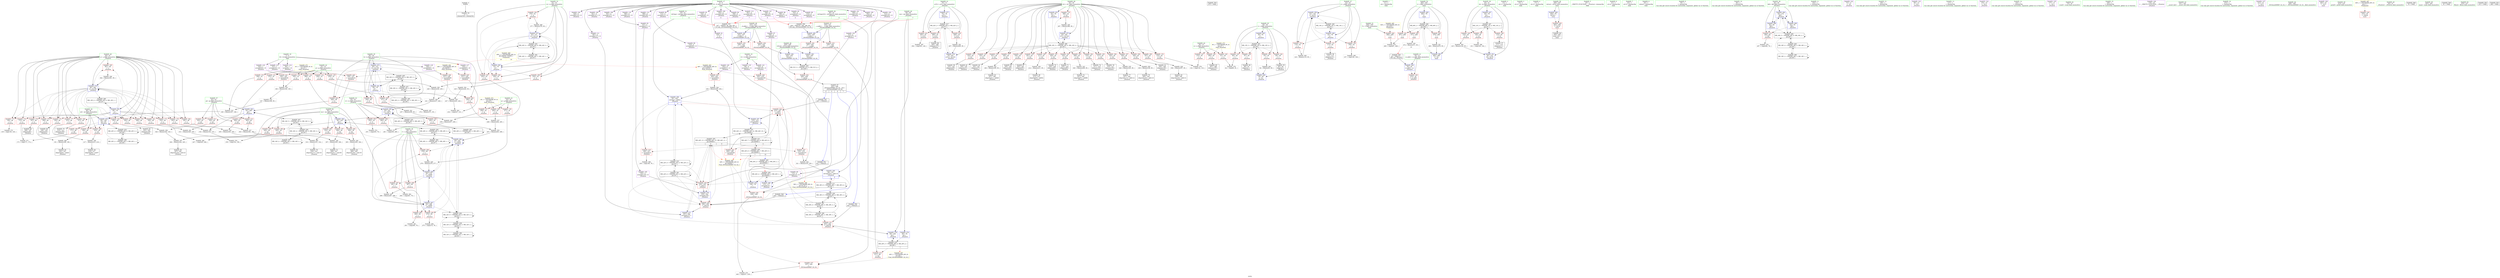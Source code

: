 digraph "SVFG" {
	label="SVFG";

	Node0x5599300de690 [shape=record,color=grey,label="{NodeID: 0\nNullPtr}"];
	Node0x5599300de690 -> Node0x559930116220[style=solid];
	Node0x55993012a670 [shape=record,color=grey,label="{NodeID: 360\n333 = Binary(331, 332, )\n}"];
	Node0x55993012a670 -> Node0x5599301175d0[style=solid];
	Node0x5599301247d0 [shape=record,color=blue,label="{NodeID: 277\n70\<--78\na151\<--\n_Z5solvei\n}"];
	Node0x5599301247d0 -> Node0x559930146440[style=dashed];
	Node0x559930118610 [shape=record,color=red,label="{NodeID: 194\n260\<--54\n\<--rr\n_Z5solvei\n}"];
	Node0x559930118610 -> Node0x55993012bff0[style=solid];
	Node0x5599301158f0 [shape=record,color=purple,label="{NodeID: 111\n367\<--4\narrayidx137\<--D\n_Z5solvei\n}"];
	Node0x5599301158f0 -> Node0x5599301242f0[style=solid];
	Node0x559930113bc0 [shape=record,color=green,label="{NodeID: 28\n44\<--45\ni21\<--i21_field_insensitive\n_Z5solvei\n}"];
	Node0x559930113bc0 -> Node0x55993011c2e0[style=solid];
	Node0x559930113bc0 -> Node0x55993011c3b0[style=solid];
	Node0x559930113bc0 -> Node0x55993011c480[style=solid];
	Node0x559930113bc0 -> Node0x55993011c550[style=solid];
	Node0x559930113bc0 -> Node0x55993011c620[style=solid];
	Node0x559930113bc0 -> Node0x55993011c6f0[style=solid];
	Node0x559930113bc0 -> Node0x55993011c7c0[style=solid];
	Node0x559930113bc0 -> Node0x55993011c890[style=solid];
	Node0x559930113bc0 -> Node0x55993011c960[style=solid];
	Node0x559930113bc0 -> Node0x55993011ca30[style=solid];
	Node0x559930113bc0 -> Node0x55993011cb00[style=solid];
	Node0x559930113bc0 -> Node0x55993011cbd0[style=solid];
	Node0x559930113bc0 -> Node0x55993011cca0[style=solid];
	Node0x559930113bc0 -> Node0x55993011cd70[style=solid];
	Node0x559930113bc0 -> Node0x55993011ce40[style=solid];
	Node0x559930113bc0 -> Node0x55993011cf10[style=solid];
	Node0x559930113bc0 -> Node0x55993011cfe0[style=solid];
	Node0x559930113bc0 -> Node0x55993011d0b0[style=solid];
	Node0x559930113bc0 -> Node0x559930123450[style=solid];
	Node0x559930113bc0 -> Node0x559930124630[style=solid];
	Node0x559930177880 [shape=record,color=black,label="{NodeID: 554\n475 = PHI()\n}"];
	Node0x559930156810 [shape=record,color=yellow,style=double,label="{NodeID: 471\n4V_1 = ENCHI(MR_4V_0)\npts\{33 \}\nFun[_Z5solvei]}"];
	Node0x559930156810 -> Node0x55993011b100[style=dashed];
	Node0x559930156810 -> Node0x55993011b1d0[style=dashed];
	Node0x559930156810 -> Node0x55993011b2a0[style=dashed];
	Node0x559930156810 -> Node0x55993011b370[style=dashed];
	Node0x559930156810 -> Node0x55993011b440[style=dashed];
	Node0x559930156810 -> Node0x55993011b510[style=dashed];
	Node0x55993013cf40 [shape=record,color=black,label="{NodeID: 388\nMR_16V_3 = PHI(MR_16V_4, MR_16V_2, )\npts\{45 \}\n}"];
	Node0x55993013cf40 -> Node0x55993011c2e0[style=dashed];
	Node0x55993013cf40 -> Node0x55993011c3b0[style=dashed];
	Node0x55993013cf40 -> Node0x55993011c480[style=dashed];
	Node0x55993013cf40 -> Node0x55993011c550[style=dashed];
	Node0x55993013cf40 -> Node0x55993011c620[style=dashed];
	Node0x55993013cf40 -> Node0x55993011c6f0[style=dashed];
	Node0x55993013cf40 -> Node0x55993011c7c0[style=dashed];
	Node0x55993013cf40 -> Node0x55993011c890[style=dashed];
	Node0x55993013cf40 -> Node0x55993011c960[style=dashed];
	Node0x55993013cf40 -> Node0x55993011ca30[style=dashed];
	Node0x55993013cf40 -> Node0x55993011cb00[style=dashed];
	Node0x55993013cf40 -> Node0x55993011cbd0[style=dashed];
	Node0x55993013cf40 -> Node0x55993011cca0[style=dashed];
	Node0x55993013cf40 -> Node0x55993011cd70[style=dashed];
	Node0x55993013cf40 -> Node0x55993011ce40[style=dashed];
	Node0x55993013cf40 -> Node0x55993011cf10[style=dashed];
	Node0x55993013cf40 -> Node0x55993011cfe0[style=dashed];
	Node0x55993013cf40 -> Node0x55993011d0b0[style=dashed];
	Node0x55993013cf40 -> Node0x559930124630[style=dashed];
	Node0x559930119cd0 [shape=record,color=red,label="{NodeID: 222\n200\<--199\n\<--arrayidx49\n_Z5solvei\n}"];
	Node0x559930119cd0 -> Node0x559930128e70[style=solid];
	Node0x55993011b780 [shape=record,color=red,label="{NodeID: 139\n277\<--34\n\<--q\n_Z5solvei\n}"];
	Node0x55993011b780 -> Node0x5599301295f0[style=solid];
	Node0x5599301163f0 [shape=record,color=black,label="{NodeID: 56\n88\<--87\nidxprom1\<--\n_Z5solvei\n}"];
	Node0x559930145f40 [shape=record,color=black,label="{NodeID: 416\nMR_40V_3 = PHI(MR_40V_4, MR_40V_2, )\npts\{69 \}\n|{|<s3>7}}"];
	Node0x559930145f40 -> Node0x559930119720[style=dashed];
	Node0x559930145f40 -> Node0x5599301222b0[style=dashed];
	Node0x559930145f40 -> Node0x5599301248a0[style=dashed];
	Node0x559930145f40:s3 -> Node0x559930157f00[style=dashed,color=red];
	Node0x559930127df0 [shape=record,color=grey,label="{NodeID: 333\n167 = Binary(166, 95, )\n}"];
	Node0x559930127df0 -> Node0x559930127af0[style=solid];
	Node0x5599301231e0 [shape=record,color=blue,label="{NodeID: 250\n42\<--120\nj\<--inc16\n_Z5solvei\n}"];
	Node0x5599301231e0 -> Node0x55993011c070[style=dashed];
	Node0x5599301231e0 -> Node0x55993011c140[style=dashed];
	Node0x5599301231e0 -> Node0x55993011c210[style=dashed];
	Node0x5599301231e0 -> Node0x5599301231e0[style=dashed];
	Node0x5599301231e0 -> Node0x559930150750[style=dashed];
	Node0x55993011ce40 [shape=record,color=red,label="{NodeID: 167\n338\<--44\n\<--i21\n_Z5solvei\n}"];
	Node0x55993011ce40 -> Node0x55993012a4f0[style=solid];
	Node0x559930117ab0 [shape=record,color=black,label="{NodeID: 84\n366\<--365\nidxprom136\<--sub135\n_Z5solvei\n}"];
	Node0x559930107850 [shape=record,color=green,label="{NodeID: 1\n11\<--1\n.str\<--dummyObj\nGlob }"];
	Node0x55993012a7f0 [shape=record,color=grey,label="{NodeID: 361\n331 = Binary(329, 330, )\n}"];
	Node0x55993012a7f0 -> Node0x55993012a670[style=solid];
	Node0x5599301248a0 [shape=record,color=blue,label="{NodeID: 278\n68\<--403\nmx\<--\n_Z5solvei\n}"];
	Node0x5599301248a0 -> Node0x559930145f40[style=dashed];
	Node0x5599301186e0 [shape=record,color=red,label="{NodeID: 195\n263\<--54\n\<--rr\n_Z5solvei\n}"];
	Node0x5599301186e0 -> Node0x559930129bf0[style=solid];
	Node0x5599301159c0 [shape=record,color=purple,label="{NodeID: 112\n398\<--4\narrayidx156\<--D\n_Z5solvei\n}"];
	Node0x559930113c90 [shape=record,color=green,label="{NodeID: 29\n46\<--47\na\<--a_field_insensitive\n_Z5solvei\n}"];
	Node0x559930113c90 -> Node0x55993011d180[style=solid];
	Node0x559930113c90 -> Node0x55993011d250[style=solid];
	Node0x559930113c90 -> Node0x55993011d320[style=solid];
	Node0x559930113c90 -> Node0x55993011d3f0[style=solid];
	Node0x559930113c90 -> Node0x55993011d4c0[style=solid];
	Node0x559930113c90 -> Node0x55993011d590[style=solid];
	Node0x559930113c90 -> Node0x55993011d660[style=solid];
	Node0x559930113c90 -> Node0x55993011d730[style=solid];
	Node0x559930113c90 -> Node0x55993011d800[style=solid];
	Node0x559930113c90 -> Node0x55993011d8d0[style=solid];
	Node0x559930113c90 -> Node0x55993011d9a0[style=solid];
	Node0x559930113c90 -> Node0x55993011da70[style=solid];
	Node0x559930113c90 -> Node0x55993011db40[style=solid];
	Node0x559930113c90 -> Node0x55993011dc10[style=solid];
	Node0x559930113c90 -> Node0x55993011dce0[style=solid];
	Node0x559930113c90 -> Node0x559930123520[style=solid];
	Node0x559930113c90 -> Node0x559930124560[style=solid];
	Node0x559930177950 [shape=record,color=black,label="{NodeID: 555\n29 = PHI(472, )\n0th arg _Z5solvei }"];
	Node0x559930177950 -> Node0x559930122d00[style=solid];
	Node0x5599301568f0 [shape=record,color=yellow,style=double,label="{NodeID: 472\n6V_1 = ENCHI(MR_6V_0)\npts\{35 \}\nFun[_Z5solvei]}"];
	Node0x5599301568f0 -> Node0x55993011b5e0[style=dashed];
	Node0x5599301568f0 -> Node0x55993011b6b0[style=dashed];
	Node0x5599301568f0 -> Node0x55993011b780[style=dashed];
	Node0x55993013d440 [shape=record,color=black,label="{NodeID: 389\nMR_18V_2 = PHI(MR_18V_4, MR_18V_1, )\npts\{47 \}\n}"];
	Node0x55993013d440 -> Node0x559930123520[style=dashed];
	Node0x559930119da0 [shape=record,color=red,label="{NodeID: 223\n204\<--203\n\<--arrayidx51\n_Z5solvei\n}"];
	Node0x559930119da0 -> Node0x559930128e70[style=solid];
	Node0x55993011b850 [shape=record,color=red,label="{NodeID: 140\n81\<--36\n\<--n\n_Z5solvei\n}"];
	Node0x55993011b850 -> Node0x55993012b570[style=solid];
	Node0x5599301164c0 [shape=record,color=black,label="{NodeID: 57\n111\<--110\nidxprom11\<--\n_Z5solvei\n}"];
	Node0x559930146440 [shape=record,color=black,label="{NodeID: 417\nMR_42V_3 = PHI(MR_42V_4, MR_42V_2, )\npts\{71 \}\n}"];
	Node0x559930146440 -> Node0x5599301197f0[style=dashed];
	Node0x559930146440 -> Node0x5599301198c0[style=dashed];
	Node0x559930146440 -> Node0x559930119990[style=dashed];
	Node0x559930146440 -> Node0x559930124970[style=dashed];
	Node0x559930127f70 [shape=record,color=grey,label="{NodeID: 334\n166 = Binary(164, 165, )\n}"];
	Node0x559930127f70 -> Node0x559930127df0[style=solid];
	Node0x5599301232b0 [shape=record,color=blue,label="{NodeID: 251\n40\<--125\ni4\<--inc19\n_Z5solvei\n}"];
	Node0x5599301232b0 -> Node0x559930150250[style=dashed];
	Node0x55993011cf10 [shape=record,color=red,label="{NodeID: 168\n349\<--44\n\<--i21\n_Z5solvei\n}"];
	Node0x55993011cf10 -> Node0x559930117840[style=solid];
	Node0x559930117b80 [shape=record,color=black,label="{NodeID: 85\n397\<--396\nidxprom155\<--\n_Z5solvei\n}"];
	Node0x55993010a860 [shape=record,color=green,label="{NodeID: 2\n13\<--1\n.str.1\<--dummyObj\nGlob }"];
	Node0x55993014f880 [shape=record,color=black,label="{NodeID: 445\nMR_44V_2 = PHI(MR_44V_3, MR_44V_1, )\npts\{60000 \}\n|{<s0>10}}"];
	Node0x55993014f880:s0 -> Node0x559930150c50[style=dashed,color=red];
	Node0x55993012a970 [shape=record,color=grey,label="{NodeID: 362\n212 = Binary(211, 95, )\n}"];
	Node0x55993012a970 -> Node0x559930116db0[style=solid];
	Node0x559930124970 [shape=record,color=blue,label="{NodeID: 279\n70\<--407\na151\<--inc161\n_Z5solvei\n}"];
	Node0x559930124970 -> Node0x559930146440[style=dashed];
	Node0x5599301187b0 [shape=record,color=red,label="{NodeID: 196\n245\<--56\n\<--ms\n_Z5solvei\n}"];
	Node0x5599301187b0 -> Node0x55993012c470[style=solid];
	Node0x559930115a90 [shape=record,color=purple,label="{NodeID: 113\n401\<--4\narrayidx158\<--D\n_Z5solvei\n|{<s0>7}}"];
	Node0x559930115a90:s0 -> Node0x559930177fb0[style=solid,color=red];
	Node0x559930113d60 [shape=record,color=green,label="{NodeID: 30\n48\<--49\nnd\<--nd_field_insensitive\n_Z5solvei\n}"];
	Node0x559930113d60 -> Node0x55993011ddb0[style=solid];
	Node0x559930113d60 -> Node0x55993011de80[style=solid];
	Node0x559930113d60 -> Node0x55993011df50[style=solid];
	Node0x559930113d60 -> Node0x5599301235f0[style=solid];
	Node0x559930177b20 [shape=record,color=black,label="{NodeID: 556\n426 = PHI(193, 309, 348, 68, )\n0th arg _ZSt3maxIiERKT_S2_S2_ }"];
	Node0x559930177b20 -> Node0x559930124a40[style=solid];
	Node0x5599301569d0 [shape=record,color=yellow,style=double,label="{NodeID: 473\n8V_1 = ENCHI(MR_8V_0)\npts\{37 \}\nFun[_Z5solvei]}"];
	Node0x5599301569d0 -> Node0x55993011b850[style=dashed];
	Node0x5599301569d0 -> Node0x55993011b920[style=dashed];
	Node0x5599301569d0 -> Node0x55993011b9f0[style=dashed];
	Node0x55993013d940 [shape=record,color=black,label="{NodeID: 390\nMR_20V_2 = PHI(MR_20V_3, MR_20V_1, )\npts\{49 \}\n}"];
	Node0x55993013d940 -> Node0x5599301235f0[style=dashed];
	Node0x55993013d940 -> Node0x55993013d940[style=dashed];
	Node0x55993013d940 -> Node0x55993014af40[style=dashed];
	Node0x559930119e70 [shape=record,color=red,label="{NodeID: 224\n210\<--207\n\<--call53\n_Z5solvei\n}"];
	Node0x559930119e70 -> Node0x559930123790[style=solid];
	Node0x55993011b920 [shape=record,color=red,label="{NodeID: 141\n133\<--36\n\<--n\n_Z5solvei\n}"];
	Node0x55993011b920 -> Node0x55993012c2f0[style=solid];
	Node0x559930116590 [shape=record,color=black,label="{NodeID: 58\n114\<--113\nidxprom13\<--\n_Z5solvei\n}"];
	Node0x5599301280f0 [shape=record,color=grey,label="{NodeID: 335\n326 = Binary(325, 95, )\n}"];
	Node0x5599301280f0 -> Node0x559930117500[style=solid];
	Node0x559930123380 [shape=record,color=blue,label="{NodeID: 252\n128\<--78\n\<--\n_Z5solvei\n}"];
	Node0x559930123380 -> Node0x559930140f40[style=dashed];
	Node0x55993011cfe0 [shape=record,color=red,label="{NodeID: 169\n357\<--44\n\<--i21\n_Z5solvei\n}"];
	Node0x55993011cfe0 -> Node0x5599301277f0[style=solid];
	Node0x559930117c50 [shape=record,color=black,label="{NodeID: 86\n400\<--399\nidxprom157\<--\n_Z5solvei\n}"];
	Node0x5599300e2d70 [shape=record,color=green,label="{NodeID: 3\n15\<--1\n.str.2\<--dummyObj\nGlob }"];
	Node0x55993014fd50 [shape=record,color=black,label="{NodeID: 446\nMR_66V_3 = PHI(MR_66V_4, MR_66V_2, )\npts\{461 \}\n}"];
	Node0x55993014fd50 -> Node0x559930122a90[style=dashed];
	Node0x55993014fd50 -> Node0x559930122b60[style=dashed];
	Node0x55993014fd50 -> Node0x559930122c30[style=dashed];
	Node0x55993014fd50 -> Node0x559930124f20[style=dashed];
	Node0x55993012aaf0 [shape=record,color=grey,label="{NodeID: 363\n94 = Binary(93, 95, )\n}"];
	Node0x55993012aaf0 -> Node0x559930122ea0[style=solid];
	Node0x559930124a40 [shape=record,color=blue,label="{NodeID: 280\n430\<--426\n__a.addr\<--__a\n_ZSt3maxIiERKT_S2_S2_\n}"];
	Node0x559930124a40 -> Node0x559930122410[style=dashed];
	Node0x559930124a40 -> Node0x5599301224e0[style=dashed];
	Node0x559930118880 [shape=record,color=red,label="{NodeID: 197\n306\<--56\n\<--ms\n_Z5solvei\n}"];
	Node0x559930118880 -> Node0x559930128270[style=solid];
	Node0x559930115b60 [shape=record,color=purple,label="{NodeID: 114\n86\<--7\narrayidx\<--H\n_Z5solvei\n}"];
	Node0x559930113e30 [shape=record,color=green,label="{NodeID: 31\n50\<--51\nref.tmp\<--ref.tmp_field_insensitive\n_Z5solvei\n|{|<s1>4}}"];
	Node0x559930113e30 -> Node0x5599301236c0[style=solid];
	Node0x559930113e30:s1 -> Node0x559930177fb0[style=solid,color=red];
	Node0x559930177fb0 [shape=record,color=black,label="{NodeID: 557\n427 = PHI(50, 66, 354, 401, )\n1st arg _ZSt3maxIiERKT_S2_S2_ }"];
	Node0x559930177fb0 -> Node0x559930124b10[style=solid];
	Node0x55993013de40 [shape=record,color=black,label="{NodeID: 391\nMR_22V_2 = PHI(MR_22V_3, MR_22V_1, )\npts\{51 \}\n}"];
	Node0x55993013de40 -> Node0x55993011a280[style=dashed];
	Node0x55993013de40 -> Node0x55993011a350[style=dashed];
	Node0x55993013de40 -> Node0x5599301222b0[style=dashed];
	Node0x55993013de40 -> Node0x5599301236c0[style=dashed];
	Node0x55993013de40 -> Node0x55993013de40[style=dashed];
	Node0x55993013de40 -> Node0x55993014b440[style=dashed];
	Node0x559930119f40 [shape=record,color=red,label="{NodeID: 225\n231\<--230\n\<--arrayidx65\n_Z5solvei\n}"];
	Node0x559930119f40 -> Node0x55993012c8f0[style=solid];
	Node0x55993011b9f0 [shape=record,color=red,label="{NodeID: 142\n396\<--36\n\<--n\n_Z5solvei\n}"];
	Node0x55993011b9f0 -> Node0x559930117b80[style=solid];
	Node0x559930116660 [shape=record,color=black,label="{NodeID: 59\n143\<--142\nidxprom28\<--\n_Z5solvei\n}"];
	Node0x559930128270 [shape=record,color=grey,label="{NodeID: 336\n307 = Binary(305, 306, )\n}"];
	Node0x559930128270 -> Node0x5599301171c0[style=solid];
	Node0x559930123450 [shape=record,color=blue,label="{NodeID: 253\n44\<--78\ni21\<--\n_Z5solvei\n}"];
	Node0x559930123450 -> Node0x55993013cf40[style=dashed];
	Node0x55993011d0b0 [shape=record,color=red,label="{NodeID: 170\n386\<--44\n\<--i21\n_Z5solvei\n}"];
	Node0x55993011d0b0 -> Node0x559930128ff0[style=solid];
	Node0x559930117d20 [shape=record,color=black,label="{NodeID: 87\n425\<--448\n_ZSt3maxIiERKT_S2_S2__ret\<--\n_ZSt3maxIiERKT_S2_S2_\n|{<s0>4|<s1>5|<s2>6|<s3>7}}"];
	Node0x559930117d20:s0 -> Node0x559930177070[style=solid,color=blue];
	Node0x559930117d20:s1 -> Node0x5599301775a0[style=solid,color=blue];
	Node0x559930117d20:s2 -> Node0x559930177330[style=solid,color=blue];
	Node0x559930117d20:s3 -> Node0x559930177460[style=solid,color=blue];
	Node0x5599300e3640 [shape=record,color=green,label="{NodeID: 4\n17\<--1\n.str.3\<--dummyObj\nGlob }"];
	Node0x559930150250 [shape=record,color=black,label="{NodeID: 447\nMR_12V_3 = PHI(MR_12V_4, MR_12V_2, )\npts\{41 \}\n}"];
	Node0x559930150250 -> Node0x55993011be00[style=dashed];
	Node0x559930150250 -> Node0x55993011bed0[style=dashed];
	Node0x559930150250 -> Node0x55993011bfa0[style=dashed];
	Node0x559930150250 -> Node0x5599301232b0[style=dashed];
	Node0x55993012ac70 [shape=record,color=grey,label="{NodeID: 364\n125 = Binary(124, 95, )\n}"];
	Node0x55993012ac70 -> Node0x5599301232b0[style=solid];
	Node0x559930124b10 [shape=record,color=blue,label="{NodeID: 281\n432\<--427\n__b.addr\<--__b\n_ZSt3maxIiERKT_S2_S2_\n}"];
	Node0x559930124b10 -> Node0x5599301225b0[style=dashed];
	Node0x559930124b10 -> Node0x559930122680[style=dashed];
	Node0x559930118950 [shape=record,color=red,label="{NodeID: 198\n332\<--56\n\<--ms\n_Z5solvei\n}"];
	Node0x559930118950 -> Node0x55993012a670[style=solid];
	Node0x559930115c30 [shape=record,color=purple,label="{NodeID: 115\n157\<--7\narrayidx34\<--H\n_Z5solvei\n}"];
	Node0x559930115c30 -> Node0x559930119b30[style=solid];
	Node0x559930113f00 [shape=record,color=green,label="{NodeID: 32\n52\<--53\nw\<--w_field_insensitive\n_Z5solvei\n}"];
	Node0x559930113f00 -> Node0x55993011e020[style=solid];
	Node0x559930113f00 -> Node0x55993011e0f0[style=solid];
	Node0x559930113f00 -> Node0x55993011e1c0[style=solid];
	Node0x559930113f00 -> Node0x559930118470[style=solid];
	Node0x559930113f00 -> Node0x559930123860[style=solid];
	Node0x559930113f00 -> Node0x559930124490[style=solid];
	Node0x55993013e340 [shape=record,color=black,label="{NodeID: 392\nMR_24V_2 = PHI(MR_24V_3, MR_24V_1, )\npts\{53 \}\n}"];
	Node0x55993013e340 -> Node0x559930123860[style=dashed];
	Node0x55993013e340 -> Node0x55993013e340[style=dashed];
	Node0x55993013e340 -> Node0x55993014b940[style=dashed];
	Node0x55993011a010 [shape=record,color=red,label="{NodeID: 226\n237\<--236\n\<--arrayidx69\n_Z5solvei\n}"];
	Node0x55993011a010 -> Node0x559930129470[style=solid];
	Node0x55993011bac0 [shape=record,color=red,label="{NodeID: 143\n80\<--38\n\<--i\n_Z5solvei\n}"];
	Node0x55993011bac0 -> Node0x55993012b570[style=solid];
	Node0x559930116730 [shape=record,color=black,label="{NodeID: 60\n146\<--145\nidxprom30\<--\n_Z5solvei\n}"];
	Node0x5599301283f0 [shape=record,color=grey,label="{NodeID: 337\n266 = Binary(264, 265, )\n}"];
	Node0x5599301283f0 -> Node0x559930129bf0[style=solid];
	Node0x559930123520 [shape=record,color=blue,label="{NodeID: 254\n46\<--78\na\<--\n_Z5solvei\n}"];
	Node0x559930123520 -> Node0x55993011d180[style=dashed];
	Node0x559930123520 -> Node0x55993011d250[style=dashed];
	Node0x559930123520 -> Node0x55993011d320[style=dashed];
	Node0x559930123520 -> Node0x55993011d3f0[style=dashed];
	Node0x559930123520 -> Node0x55993011d4c0[style=dashed];
	Node0x559930123520 -> Node0x55993011d590[style=dashed];
	Node0x559930123520 -> Node0x55993011d660[style=dashed];
	Node0x559930123520 -> Node0x55993011d730[style=dashed];
	Node0x559930123520 -> Node0x55993011d800[style=dashed];
	Node0x559930123520 -> Node0x55993011d8d0[style=dashed];
	Node0x559930123520 -> Node0x55993011d9a0[style=dashed];
	Node0x559930123520 -> Node0x55993011da70[style=dashed];
	Node0x559930123520 -> Node0x55993011db40[style=dashed];
	Node0x559930123520 -> Node0x55993011dc10[style=dashed];
	Node0x559930123520 -> Node0x55993011dce0[style=dashed];
	Node0x559930123520 -> Node0x559930124560[style=dashed];
	Node0x559930123520 -> Node0x55993013d440[style=dashed];
	Node0x55993011d180 [shape=record,color=red,label="{NodeID: 171\n138\<--46\n\<--a\n_Z5solvei\n}"];
	Node0x55993011d180 -> Node0x55993012b9f0[style=solid];
	Node0x559930117df0 [shape=record,color=black,label="{NodeID: 88\n455\<--483\nmain_ret\<--\nmain\n}"];
	Node0x5599300e3ee0 [shape=record,color=green,label="{NodeID: 5\n19\<--1\n__PRETTY_FUNCTION__._Z5solvei\<--dummyObj\nGlob }"];
	Node0x559930150750 [shape=record,color=black,label="{NodeID: 448\nMR_14V_2 = PHI(MR_14V_4, MR_14V_1, )\npts\{43 \}\n}"];
	Node0x559930150750 -> Node0x559930123040[style=dashed];
	Node0x55993012adf0 [shape=record,color=grey,label="{NodeID: 365\n120 = Binary(119, 95, )\n}"];
	Node0x55993012adf0 -> Node0x5599301231e0[style=solid];
	Node0x559930124be0 [shape=record,color=blue,label="{NodeID: 282\n428\<--442\nretval\<--\n_ZSt3maxIiERKT_S2_S2_\n}"];
	Node0x559930124be0 -> Node0x559930155250[style=dashed];
	Node0x559930118a20 [shape=record,color=red,label="{NodeID: 199\n345\<--56\n\<--ms\n_Z5solvei\n}"];
	Node0x559930118a20 -> Node0x55993012a1f0[style=solid];
	Node0x55993011a4d0 [shape=record,color=purple,label="{NodeID: 116\n163\<--7\narrayidx38\<--H\n_Z5solvei\n}"];
	Node0x55993011a4d0 -> Node0x559930119c00[style=solid];
	Node0x559930113fd0 [shape=record,color=green,label="{NodeID: 33\n54\<--55\nrr\<--rr_field_insensitive\n_Z5solvei\n}"];
	Node0x559930113fd0 -> Node0x559930118540[style=solid];
	Node0x559930113fd0 -> Node0x559930118610[style=solid];
	Node0x559930113fd0 -> Node0x5599301186e0[style=solid];
	Node0x559930113fd0 -> Node0x559930123930[style=solid];
	Node0x55993013f050 [shape=record,color=black,label="{NodeID: 393\nMR_26V_2 = PHI(MR_26V_3, MR_26V_1, )\npts\{55 \}\n}"];
	Node0x55993013f050 -> Node0x559930123930[style=dashed];
	Node0x55993013f050 -> Node0x55993013f050[style=dashed];
	Node0x55993013f050 -> Node0x55993014be40[style=dashed];
	Node0x55993011a0e0 [shape=record,color=red,label="{NodeID: 227\n316\<--315\n\<--arrayidx107\n_Z5solvei\n}"];
	Node0x55993011a0e0 -> Node0x559930128b70[style=solid];
	Node0x55993011bb90 [shape=record,color=red,label="{NodeID: 144\n84\<--38\n\<--i\n_Z5solvei\n}"];
	Node0x55993011bb90 -> Node0x559930116320[style=solid];
	Node0x559930116800 [shape=record,color=black,label="{NodeID: 61\n156\<--155\nidxprom33\<--\n_Z5solvei\n}"];
	Node0x559930128570 [shape=record,color=grey,label="{NodeID: 338\n154 = Binary(152, 153, )\n}"];
	Node0x559930128570 -> Node0x55993012be70[style=solid];
	Node0x5599301235f0 [shape=record,color=blue,label="{NodeID: 255\n48\<--169\nnd\<--div\n_Z5solvei\n}"];
	Node0x5599301235f0 -> Node0x55993011ddb0[style=dashed];
	Node0x5599301235f0 -> Node0x55993011de80[style=dashed];
	Node0x5599301235f0 -> Node0x55993011df50[style=dashed];
	Node0x5599301235f0 -> Node0x55993014af40[style=dashed];
	Node0x55993011d250 [shape=record,color=red,label="{NodeID: 172\n145\<--46\n\<--a\n_Z5solvei\n}"];
	Node0x55993011d250 -> Node0x559930116730[style=solid];
	Node0x559930117ec0 [shape=record,color=purple,label="{NodeID: 89\n112\<--4\narrayidx12\<--D\n_Z5solvei\n}"];
	Node0x5599300e3900 [shape=record,color=green,label="{NodeID: 6\n21\<--1\n.str.4\<--dummyObj\nGlob }"];
	Node0x559930150c50 [shape=record,color=black,label="{NodeID: 449\nMR_44V_2 = PHI(MR_44V_3, MR_44V_1, )\npts\{60000 \}\n}"];
	Node0x559930150c50 -> Node0x559930123110[style=dashed];
	Node0x559930150c50 -> Node0x559930123380[style=dashed];
	Node0x559930150c50 -> Node0x559930150c50[style=dashed];
	Node0x55993012af70 [shape=record,color=grey,label="{NodeID: 366\n377 = Binary(376, 95, )\n}"];
	Node0x55993012af70 -> Node0x559930124490[style=solid];
	Node0x559930124cb0 [shape=record,color=blue,label="{NodeID: 283\n428\<--445\nretval\<--\n_ZSt3maxIiERKT_S2_S2_\n}"];
	Node0x559930124cb0 -> Node0x559930155250[style=dashed];
	Node0x559930118af0 [shape=record,color=red,label="{NodeID: 200\n364\<--56\n\<--ms\n_Z5solvei\n}"];
	Node0x559930118af0 -> Node0x559930127670[style=solid];
	Node0x55993011a5a0 [shape=record,color=purple,label="{NodeID: 117\n230\<--7\narrayidx65\<--H\n_Z5solvei\n}"];
	Node0x55993011a5a0 -> Node0x559930119f40[style=solid];
	Node0x5599301140a0 [shape=record,color=green,label="{NodeID: 34\n56\<--57\nms\<--ms_field_insensitive\n_Z5solvei\n}"];
	Node0x5599301140a0 -> Node0x5599301187b0[style=solid];
	Node0x5599301140a0 -> Node0x559930118880[style=solid];
	Node0x5599301140a0 -> Node0x559930118950[style=solid];
	Node0x5599301140a0 -> Node0x559930118a20[style=solid];
	Node0x5599301140a0 -> Node0x559930118af0[style=solid];
	Node0x5599301140a0 -> Node0x559930123a00[style=solid];
	Node0x55993013f140 [shape=record,color=black,label="{NodeID: 394\nMR_28V_2 = PHI(MR_28V_3, MR_28V_1, )\npts\{57 \}\n}"];
	Node0x55993013f140 -> Node0x559930123a00[style=dashed];
	Node0x55993013f140 -> Node0x55993013f140[style=dashed];
	Node0x55993013f140 -> Node0x55993014c340[style=dashed];
	Node0x55993011a1b0 [shape=record,color=red,label="{NodeID: 228\n320\<--319\n\<--arrayidx109\n_Z5solvei\n}"];
	Node0x55993011a1b0 -> Node0x559930128b70[style=solid];
	Node0x55993011bc60 [shape=record,color=red,label="{NodeID: 145\n87\<--38\n\<--i\n_Z5solvei\n}"];
	Node0x55993011bc60 -> Node0x5599301163f0[style=solid];
	Node0x5599301168d0 [shape=record,color=black,label="{NodeID: 62\n162\<--161\nidxprom37\<--\n_Z5solvei\n}"];
	Node0x5599301286f0 [shape=record,color=grey,label="{NodeID: 339\n472 = Binary(471, 95, )\n|{<s0>10}}"];
	Node0x5599301286f0:s0 -> Node0x559930177950[style=solid,color=red];
	Node0x5599301236c0 [shape=record,color=blue,label="{NodeID: 256\n50\<--205\nref.tmp\<--add52\n_Z5solvei\n|{|<s4>4}}"];
	Node0x5599301236c0 -> Node0x559930119e70[style=dashed];
	Node0x5599301236c0 -> Node0x55993011a280[style=dashed];
	Node0x5599301236c0 -> Node0x55993011a350[style=dashed];
	Node0x5599301236c0 -> Node0x55993014b440[style=dashed];
	Node0x5599301236c0:s4 -> Node0x559930157e20[style=dashed,color=red];
	Node0x55993011d320 [shape=record,color=red,label="{NodeID: 173\n152\<--46\n\<--a\n_Z5solvei\n}"];
	Node0x55993011d320 -> Node0x559930128570[style=solid];
	Node0x559930117f90 [shape=record,color=purple,label="{NodeID: 90\n115\<--4\narrayidx14\<--D\n_Z5solvei\n}"];
	Node0x559930117f90 -> Node0x559930123110[style=solid];
	Node0x5599300e39c0 [shape=record,color=green,label="{NodeID: 7\n23\<--1\n.str.5\<--dummyObj\nGlob }"];
	Node0x55993012b0f0 [shape=record,color=grey,label="{NodeID: 367\n372 = Binary(371, 95, )\n}"];
	Node0x55993012b0f0 -> Node0x5599301243c0[style=solid];
	Node0x559930124d80 [shape=record,color=blue,label="{NodeID: 284\n456\<--78\nretval\<--\nmain\n}"];
	Node0x559930124d80 -> Node0x5599301228f0[style=dashed];
	Node0x559930118bc0 [shape=record,color=red,label="{NodeID: 201\n256\<--58\n\<--b\n_Z5solvei\n}"];
	Node0x559930118bc0 -> Node0x5599301289f0[style=solid];
	Node0x55993011a670 [shape=record,color=purple,label="{NodeID: 118\n236\<--7\narrayidx69\<--H\n_Z5solvei\n}"];
	Node0x55993011a670 -> Node0x55993011a010[style=solid];
	Node0x559930114170 [shape=record,color=green,label="{NodeID: 35\n58\<--59\nb\<--b_field_insensitive\n_Z5solvei\n}"];
	Node0x559930114170 -> Node0x559930118bc0[style=solid];
	Node0x559930114170 -> Node0x559930118c90[style=solid];
	Node0x559930114170 -> Node0x559930118d60[style=solid];
	Node0x559930114170 -> Node0x559930118e30[style=solid];
	Node0x559930114170 -> Node0x559930123ad0[style=solid];
	Node0x559930114170 -> Node0x5599301243c0[style=solid];
	Node0x55993013f640 [shape=record,color=black,label="{NodeID: 395\nMR_30V_2 = PHI(MR_30V_3, MR_30V_1, )\npts\{59 \}\n}"];
	Node0x55993013f640 -> Node0x55993013f640[style=dashed];
	Node0x55993013f640 -> Node0x559930142840[style=dashed];
	Node0x55993013f640 -> Node0x55993014c840[style=dashed];
	Node0x55993011a280 [shape=record,color=red,label="{NodeID: 229\n324\<--323\n\<--call111\n_Z5solvei\n}"];
	Node0x55993011a280 -> Node0x559930124220[style=solid];
	Node0x55993011bd30 [shape=record,color=red,label="{NodeID: 146\n93\<--38\n\<--i\n_Z5solvei\n}"];
	Node0x55993011bd30 -> Node0x55993012aaf0[style=solid];
	Node0x5599301169a0 [shape=record,color=black,label="{NodeID: 63\n187\<--186\nidxprom41\<--add40\n_Z5solvei\n}"];
	Node0x559930128870 [shape=record,color=grey,label="{NodeID: 340\n259 = Binary(257, 258, )\n}"];
	Node0x559930128870 -> Node0x55993012bff0[style=solid];
	Node0x559930123790 [shape=record,color=blue,label="{NodeID: 257\n219\<--210\narrayidx59\<--\n_Z5solvei\n}"];
	Node0x559930123790 -> Node0x559930144140[style=dashed];
	Node0x55993011d3f0 [shape=record,color=red,label="{NodeID: 174\n172\<--46\n\<--a\n_Z5solvei\n}"];
	Node0x55993011d3f0 -> Node0x55993012b6f0[style=solid];
	Node0x559930118060 [shape=record,color=purple,label="{NodeID: 91\n128\<--4\n\<--D\n_Z5solvei\n}"];
	Node0x559930118060 -> Node0x559930123380[style=solid];
	Node0x5599300e3a80 [shape=record,color=green,label="{NodeID: 8\n25\<--1\nstdout\<--dummyObj\nGlob }"];
	Node0x55993012b270 [shape=record,color=grey,label="{NodeID: 368\n191 = Binary(189, 190, )\n}"];
	Node0x55993012b270 -> Node0x559930116a70[style=solid];
	Node0x559930124e50 [shape=record,color=blue,label="{NodeID: 285\n460\<--78\ni\<--\nmain\n}"];
	Node0x559930124e50 -> Node0x55993014fd50[style=dashed];
	Node0x559930118c90 [shape=record,color=red,label="{NodeID: 202\n264\<--58\n\<--b\n_Z5solvei\n}"];
	Node0x559930118c90 -> Node0x5599301283f0[style=solid];
	Node0x55993011a740 [shape=record,color=purple,label="{NodeID: 119\n89\<--9\narrayidx2\<--G\n_Z5solvei\n}"];
	Node0x559930114240 [shape=record,color=green,label="{NodeID: 36\n60\<--61\nr\<--r_field_insensitive\n_Z5solvei\n}"];
	Node0x559930114240 -> Node0x559930118f00[style=solid];
	Node0x559930114240 -> Node0x559930118fd0[style=solid];
	Node0x559930114240 -> Node0x5599301190a0[style=solid];
	Node0x559930114240 -> Node0x559930119170[style=solid];
	Node0x559930114240 -> Node0x559930119240[style=solid];
	Node0x559930114240 -> Node0x559930123ba0[style=solid];
	Node0x559930114240 -> Node0x559930123e10[style=solid];
	Node0x559930114240 -> Node0x559930123fb0[style=solid];
	Node0x55993013fb40 [shape=record,color=black,label="{NodeID: 396\nMR_32V_2 = PHI(MR_32V_3, MR_32V_1, )\npts\{61 \}\n}"];
	Node0x55993013fb40 -> Node0x55993013fb40[style=dashed];
	Node0x55993013fb40 -> Node0x559930142d40[style=dashed];
	Node0x55993013fb40 -> Node0x55993014cd40[style=dashed];
	Node0x55993011a350 [shape=record,color=red,label="{NodeID: 230\n356\<--355\n\<--call130\n_Z5solvei\n}"];
	Node0x55993011a350 -> Node0x5599301242f0[style=solid];
	Node0x55993011be00 [shape=record,color=red,label="{NodeID: 147\n100\<--40\n\<--i4\n_Z5solvei\n}"];
	Node0x55993011be00 -> Node0x55993011e650[style=solid];
	Node0x559930116a70 [shape=record,color=black,label="{NodeID: 64\n192\<--191\nidxprom44\<--sub43\n_Z5solvei\n}"];
	Node0x5599301289f0 [shape=record,color=grey,label="{NodeID: 341\n257 = Binary(256, 95, )\n}"];
	Node0x5599301289f0 -> Node0x559930128870[style=solid];
	Node0x559930123860 [shape=record,color=blue,label="{NodeID: 258\n52\<--78\nw\<--\n_Z5solvei\n}"];
	Node0x559930123860 -> Node0x55993011e020[style=dashed];
	Node0x559930123860 -> Node0x55993011e0f0[style=dashed];
	Node0x559930123860 -> Node0x55993011e1c0[style=dashed];
	Node0x559930123860 -> Node0x559930118470[style=dashed];
	Node0x559930123860 -> Node0x559930124490[style=dashed];
	Node0x559930123860 -> Node0x55993014b940[style=dashed];
	Node0x55993011d4c0 [shape=record,color=red,label="{NodeID: 175\n189\<--46\n\<--a\n_Z5solvei\n}"];
	Node0x55993011d4c0 -> Node0x55993012b270[style=solid];
	Node0x559930118130 [shape=record,color=purple,label="{NodeID: 92\n144\<--4\narrayidx29\<--D\n_Z5solvei\n}"];
	Node0x5599300e4c20 [shape=record,color=green,label="{NodeID: 9\n78\<--1\n\<--dummyObj\nCan only get source location for instruction, argument, global var or function.}"];
	Node0x55993012b3f0 [shape=record,color=grey,label="{NodeID: 369\n149 = cmp(148, 78, )\n}"];
	Node0x559930124f20 [shape=record,color=blue,label="{NodeID: 286\n460\<--480\ni\<--inc\nmain\n}"];
	Node0x559930124f20 -> Node0x55993014fd50[style=dashed];
	Node0x559930118d60 [shape=record,color=red,label="{NodeID: 203\n269\<--58\n\<--b\n_Z5solvei\n}"];
	Node0x559930118d60 -> Node0x559930123c70[style=solid];
	Node0x55993011a810 [shape=record,color=purple,label="{NodeID: 120\n203\<--9\narrayidx51\<--G\n_Z5solvei\n}"];
	Node0x55993011a810 -> Node0x559930119da0[style=solid];
	Node0x559930114310 [shape=record,color=green,label="{NodeID: 37\n62\<--63\npl\<--pl_field_insensitive\n_Z5solvei\n}"];
	Node0x559930114310 -> Node0x559930119310[style=solid];
	Node0x559930114310 -> Node0x5599301193e0[style=solid];
	Node0x559930114310 -> Node0x5599301194b0[style=solid];
	Node0x559930114310 -> Node0x559930119580[style=solid];
	Node0x559930114310 -> Node0x559930123c70[style=solid];
	Node0x559930140040 [shape=record,color=black,label="{NodeID: 397\nMR_34V_2 = PHI(MR_34V_3, MR_34V_1, )\npts\{63 \}\n}"];
	Node0x559930140040 -> Node0x559930140040[style=dashed];
	Node0x559930140040 -> Node0x559930143240[style=dashed];
	Node0x559930140040 -> Node0x55993014d240[style=dashed];
	Node0x5599301222b0 [shape=record,color=red,label="{NodeID: 231\n403\<--402\n\<--call159\n_Z5solvei\n}"];
	Node0x5599301222b0 -> Node0x5599301248a0[style=solid];
	Node0x55993011bed0 [shape=record,color=red,label="{NodeID: 148\n110\<--40\n\<--i4\n_Z5solvei\n}"];
	Node0x55993011bed0 -> Node0x5599301164c0[style=solid];
	Node0x559930116b40 [shape=record,color=black,label="{NodeID: 65\n195\<--194\nidxprom46\<--\n_Z5solvei\n}"];
	Node0x559930128b70 [shape=record,color=grey,label="{NodeID: 342\n321 = Binary(316, 320, )\n}"];
	Node0x559930128b70 -> Node0x559930124150[style=solid];
	Node0x559930123930 [shape=record,color=blue,label="{NodeID: 259\n54\<--241\nrr\<--sub71\n_Z5solvei\n}"];
	Node0x559930123930 -> Node0x559930118540[style=dashed];
	Node0x559930123930 -> Node0x559930118610[style=dashed];
	Node0x559930123930 -> Node0x5599301186e0[style=dashed];
	Node0x559930123930 -> Node0x559930123930[style=dashed];
	Node0x559930123930 -> Node0x55993014be40[style=dashed];
	Node0x55993011d590 [shape=record,color=red,label="{NodeID: 176\n197\<--46\n\<--a\n_Z5solvei\n}"];
	Node0x55993011d590 -> Node0x559930116c10[style=solid];
	Node0x559930118200 [shape=record,color=purple,label="{NodeID: 93\n147\<--4\narrayidx31\<--D\n_Z5solvei\n}"];
	Node0x559930118200 -> Node0x559930119a60[style=solid];
	Node0x5599300e4ce0 [shape=record,color=green,label="{NodeID: 10\n95\<--1\n\<--dummyObj\nCan only get source location for instruction, argument, global var or function.}"];
	Node0x55993012b570 [shape=record,color=grey,label="{NodeID: 370\n82 = cmp(80, 81, )\n}"];
	Node0x559930118e30 [shape=record,color=red,label="{NodeID: 204\n371\<--58\n\<--b\n_Z5solvei\n}"];
	Node0x559930118e30 -> Node0x55993012b0f0[style=solid];
	Node0x55993011a8e0 [shape=record,color=purple,label="{NodeID: 121\n319\<--9\narrayidx109\<--G\n_Z5solvei\n}"];
	Node0x55993011a8e0 -> Node0x55993011a1b0[style=solid];
	Node0x5599301143e0 [shape=record,color=green,label="{NodeID: 38\n64\<--65\nkill\<--kill_field_insensitive\n_Z5solvei\n}"];
	Node0x5599301143e0 -> Node0x559930119650[style=solid];
	Node0x5599301143e0 -> Node0x559930123d40[style=solid];
	Node0x5599301143e0 -> Node0x559930123ee0[style=solid];
	Node0x5599301143e0 -> Node0x559930124080[style=solid];
	Node0x559930140540 [shape=record,color=black,label="{NodeID: 398\nMR_36V_2 = PHI(MR_36V_3, MR_36V_1, )\npts\{65 \}\n}"];
	Node0x559930140540 -> Node0x559930140540[style=dashed];
	Node0x559930140540 -> Node0x559930143740[style=dashed];
	Node0x559930140540 -> Node0x55993014d740[style=dashed];
	Node0x559930122340 [shape=record,color=red,label="{NodeID: 232\n448\<--428\n\<--retval\n_ZSt3maxIiERKT_S2_S2_\n}"];
	Node0x559930122340 -> Node0x559930117d20[style=solid];
	Node0x55993011bfa0 [shape=record,color=red,label="{NodeID: 149\n124\<--40\n\<--i4\n_Z5solvei\n}"];
	Node0x55993011bfa0 -> Node0x55993012ac70[style=solid];
	Node0x559930116c10 [shape=record,color=black,label="{NodeID: 66\n198\<--197\nidxprom48\<--\n_Z5solvei\n}"];
	Node0x559930128cf0 [shape=record,color=grey,label="{NodeID: 343\n300 = Binary(299, 95, )\n}"];
	Node0x559930128cf0 -> Node0x5599301170f0[style=solid];
	Node0x559930123a00 [shape=record,color=blue,label="{NodeID: 260\n56\<--243\nms\<--\n_Z5solvei\n}"];
	Node0x559930123a00 -> Node0x5599301187b0[style=dashed];
	Node0x559930123a00 -> Node0x559930118880[style=dashed];
	Node0x559930123a00 -> Node0x559930118950[style=dashed];
	Node0x559930123a00 -> Node0x559930118a20[style=dashed];
	Node0x559930123a00 -> Node0x559930118af0[style=dashed];
	Node0x559930123a00 -> Node0x559930123a00[style=dashed];
	Node0x559930123a00 -> Node0x55993014c340[style=dashed];
	Node0x55993011d660 [shape=record,color=red,label="{NodeID: 177\n215\<--46\n\<--a\n_Z5solvei\n}"];
	Node0x55993011d660 -> Node0x55993012a070[style=solid];
	Node0x5599301182d0 [shape=record,color=purple,label="{NodeID: 94\n188\<--4\narrayidx42\<--D\n_Z5solvei\n}"];
	Node0x5599300e4da0 [shape=record,color=green,label="{NodeID: 11\n102\<--1\n\<--dummyObj\nCan only get source location for instruction, argument, global var or function.}"];
	Node0x55993012b6f0 [shape=record,color=grey,label="{NodeID: 371\n173 = cmp(171, 172, )\n}"];
	Node0x559930118f00 [shape=record,color=red,label="{NodeID: 205\n274\<--60\n\<--r\n_Z5solvei\n}"];
	Node0x559930118f00 -> Node0x55993011e350[style=solid];
	Node0x55993011a9b0 [shape=record,color=purple,label="{NodeID: 122\n73\<--11\n\<--.str\n_Z5solvei\n}"];
	Node0x5599301144b0 [shape=record,color=green,label="{NodeID: 39\n66\<--67\nref.tmp103\<--ref.tmp103_field_insensitive\n_Z5solvei\n|{|<s1>5}}"];
	Node0x5599301144b0 -> Node0x559930124150[style=solid];
	Node0x5599301144b0:s1 -> Node0x559930177fb0[style=solid,color=red];
	Node0x559930140a40 [shape=record,color=black,label="{NodeID: 399\nMR_38V_2 = PHI(MR_38V_3, MR_38V_1, )\npts\{67 \}\n}"];
	Node0x559930140a40 -> Node0x559930119e70[style=dashed];
	Node0x559930140a40 -> Node0x5599301222b0[style=dashed];
	Node0x559930140a40 -> Node0x559930140a40[style=dashed];
	Node0x559930140a40 -> Node0x559930143c40[style=dashed];
	Node0x559930140a40 -> Node0x55993013e840[style=dashed];
	Node0x559930122410 [shape=record,color=red,label="{NodeID: 233\n436\<--430\n\<--__a.addr\n_ZSt3maxIiERKT_S2_S2_\n}"];
	Node0x559930122410 -> Node0x559930122750[style=solid];
	Node0x55993011c070 [shape=record,color=red,label="{NodeID: 150\n106\<--42\n\<--j\n_Z5solvei\n}"];
	Node0x55993011c070 -> Node0x55993011e4d0[style=solid];
	Node0x559930116ce0 [shape=record,color=black,label="{NodeID: 67\n202\<--201\nidxprom50\<--\n_Z5solvei\n}"];
	Node0x559930128e70 [shape=record,color=grey,label="{NodeID: 344\n205 = Binary(200, 204, )\n}"];
	Node0x559930128e70 -> Node0x5599301236c0[style=solid];
	Node0x559930123ad0 [shape=record,color=blue,label="{NodeID: 261\n58\<--78\nb\<--\n_Z5solvei\n}"];
	Node0x559930123ad0 -> Node0x559930118bc0[style=dashed];
	Node0x559930123ad0 -> Node0x559930118c90[style=dashed];
	Node0x559930123ad0 -> Node0x559930118d60[style=dashed];
	Node0x559930123ad0 -> Node0x559930118e30[style=dashed];
	Node0x559930123ad0 -> Node0x5599301243c0[style=dashed];
	Node0x559930123ad0 -> Node0x559930142840[style=dashed];
	Node0x55993011d730 [shape=record,color=red,label="{NodeID: 178\n246\<--46\n\<--a\n_Z5solvei\n}"];
	Node0x55993011d730 -> Node0x55993012c470[style=solid];
	Node0x5599301183a0 [shape=record,color=purple,label="{NodeID: 95\n193\<--4\narrayidx45\<--D\n_Z5solvei\n|{<s0>4}}"];
	Node0x5599301183a0:s0 -> Node0x559930177b20[style=solid,color=red];
	Node0x5599300e4e60 [shape=record,color=green,label="{NodeID: 12\n108\<--1\n\<--dummyObj\nCan only get source location for instruction, argument, global var or function.}"];
	Node0x559930152a50 [shape=record,color=black,label="{NodeID: 455\nMR_44V_13 = PHI(MR_44V_15, MR_44V_11, )\npts\{60000 \}\n|{|<s6>5|<s7>6}}"];
	Node0x559930152a50 -> Node0x55993011a0e0[style=dashed];
	Node0x559930152a50 -> Node0x55993011a280[style=dashed];
	Node0x559930152a50 -> Node0x55993011a350[style=dashed];
	Node0x559930152a50 -> Node0x559930124220[style=dashed];
	Node0x559930152a50 -> Node0x5599301242f0[style=dashed];
	Node0x559930152a50 -> Node0x559930144140[style=dashed];
	Node0x559930152a50:s6 -> Node0x559930157d40[style=dashed,color=red];
	Node0x559930152a50:s7 -> Node0x559930157d40[style=dashed,color=red];
	Node0x55993012b870 [shape=record,color=grey,label="{NodeID: 372\n440 = cmp(437, 439, )\n}"];
	Node0x559930118fd0 [shape=record,color=red,label="{NodeID: 206\n278\<--60\n\<--r\n_Z5solvei\n}"];
	Node0x559930118fd0 -> Node0x5599301295f0[style=solid];
	Node0x55993011aa80 [shape=record,color=purple,label="{NodeID: 123\n90\<--13\n\<--.str.1\n_Z5solvei\n}"];
	Node0x559930114580 [shape=record,color=green,label="{NodeID: 40\n68\<--69\nmx\<--mx_field_insensitive\n_Z5solvei\n|{|<s3>7}}"];
	Node0x559930114580 -> Node0x559930119720[style=solid];
	Node0x559930114580 -> Node0x559930124700[style=solid];
	Node0x559930114580 -> Node0x5599301248a0[style=solid];
	Node0x559930114580:s3 -> Node0x559930177b20[style=solid,color=red];
	Node0x559930140f40 [shape=record,color=black,label="{NodeID: 400\nMR_44V_6 = PHI(MR_44V_7, MR_44V_5, )\npts\{60000 \}\n|{|<s2>7|<s3>10}}"];
	Node0x559930140f40 -> Node0x5599301222b0[style=dashed];
	Node0x559930140f40 -> Node0x55993014aa40[style=dashed];
	Node0x559930140f40:s2 -> Node0x559930157d40[style=dashed,color=red];
	Node0x559930140f40:s3 -> Node0x55993014f880[style=dashed,color=blue];
	Node0x5599301224e0 [shape=record,color=red,label="{NodeID: 234\n445\<--430\n\<--__a.addr\n_ZSt3maxIiERKT_S2_S2_\n}"];
	Node0x5599301224e0 -> Node0x559930124cb0[style=solid];
	Node0x55993011c140 [shape=record,color=red,label="{NodeID: 151\n113\<--42\n\<--j\n_Z5solvei\n}"];
	Node0x55993011c140 -> Node0x559930116590[style=solid];
	Node0x559930116db0 [shape=record,color=black,label="{NodeID: 68\n213\<--212\nidxprom55\<--add54\n_Z5solvei\n}"];
	Node0x559930128ff0 [shape=record,color=grey,label="{NodeID: 345\n387 = Binary(386, 95, )\n}"];
	Node0x559930128ff0 -> Node0x559930124630[style=solid];
	Node0x559930123ba0 [shape=record,color=blue,label="{NodeID: 262\n60\<--267\nr\<--sub84\n_Z5solvei\n}"];
	Node0x559930123ba0 -> Node0x559930118f00[style=dashed];
	Node0x559930123ba0 -> Node0x559930118fd0[style=dashed];
	Node0x559930123ba0 -> Node0x559930123ba0[style=dashed];
	Node0x559930123ba0 -> Node0x559930123e10[style=dashed];
	Node0x559930123ba0 -> Node0x559930142d40[style=dashed];
	Node0x55993011d800 [shape=record,color=red,label="{NodeID: 179\n303\<--46\n\<--a\n_Z5solvei\n}"];
	Node0x55993011d800 -> Node0x559930127970[style=solid];
	Node0x559930114cc0 [shape=record,color=purple,label="{NodeID: 96\n196\<--4\narrayidx47\<--D\n_Z5solvei\n}"];
	Node0x5599300e4f20 [shape=record,color=green,label="{NodeID: 13\n117\<--1\n\<--dummyObj\nCan only get source location for instruction, argument, global var or function.}"];
	Node0x55993012b9f0 [shape=record,color=grey,label="{NodeID: 373\n139 = cmp(138, 140, )\n}"];
	Node0x5599301190a0 [shape=record,color=red,label="{NodeID: 207\n281\<--60\n\<--r\n_Z5solvei\n}"];
	Node0x5599301190a0 -> Node0x55993012c770[style=solid];
	Node0x55993011ab50 [shape=record,color=purple,label="{NodeID: 124\n176\<--15\n\<--.str.2\n_Z5solvei\n}"];
	Node0x559930114650 [shape=record,color=green,label="{NodeID: 41\n70\<--71\na151\<--a151_field_insensitive\n_Z5solvei\n}"];
	Node0x559930114650 -> Node0x5599301197f0[style=solid];
	Node0x559930114650 -> Node0x5599301198c0[style=solid];
	Node0x559930114650 -> Node0x559930119990[style=solid];
	Node0x559930114650 -> Node0x5599301247d0[style=solid];
	Node0x559930114650 -> Node0x559930124970[style=solid];
	Node0x559930141440 [shape=record,color=black,label="{NodeID: 401\nMR_10V_3 = PHI(MR_10V_4, MR_10V_2, )\npts\{39 \}\n}"];
	Node0x559930141440 -> Node0x55993011bac0[style=dashed];
	Node0x559930141440 -> Node0x55993011bb90[style=dashed];
	Node0x559930141440 -> Node0x55993011bc60[style=dashed];
	Node0x559930141440 -> Node0x55993011bd30[style=dashed];
	Node0x559930141440 -> Node0x559930122ea0[style=dashed];
	Node0x5599301225b0 [shape=record,color=red,label="{NodeID: 235\n438\<--432\n\<--__b.addr\n_ZSt3maxIiERKT_S2_S2_\n}"];
	Node0x5599301225b0 -> Node0x559930122820[style=solid];
	Node0x55993011c210 [shape=record,color=red,label="{NodeID: 152\n119\<--42\n\<--j\n_Z5solvei\n}"];
	Node0x55993011c210 -> Node0x55993012adf0[style=solid];
	Node0x559930116e80 [shape=record,color=black,label="{NodeID: 69\n218\<--217\nidxprom58\<--sub57\n_Z5solvei\n}"];
	Node0x559930129170 [shape=record,color=grey,label="{NodeID: 346\n382 = Binary(381, 95, )\n}"];
	Node0x559930129170 -> Node0x559930124560[style=solid];
	Node0x559930123c70 [shape=record,color=blue,label="{NodeID: 263\n62\<--269\npl\<--\n_Z5solvei\n}"];
	Node0x559930123c70 -> Node0x559930119310[style=dashed];
	Node0x559930123c70 -> Node0x5599301193e0[style=dashed];
	Node0x559930123c70 -> Node0x5599301194b0[style=dashed];
	Node0x559930123c70 -> Node0x559930119580[style=dashed];
	Node0x559930123c70 -> Node0x559930123c70[style=dashed];
	Node0x559930123c70 -> Node0x559930143240[style=dashed];
	Node0x55993011d8d0 [shape=record,color=red,label="{NodeID: 180\n313\<--46\n\<--a\n_Z5solvei\n}"];
	Node0x55993011d8d0 -> Node0x559930117360[style=solid];
	Node0x559930114d90 [shape=record,color=purple,label="{NodeID: 97\n199\<--4\narrayidx49\<--D\n_Z5solvei\n}"];
	Node0x559930114d90 -> Node0x559930119cd0[style=solid];
	Node0x559930112f80 [shape=record,color=green,label="{NodeID: 14\n140\<--1\n\<--dummyObj\nCan only get source location for instruction, argument, global var or function.}"];
	Node0x55993012bb70 [shape=record,color=grey,label="{NodeID: 374\n251 = cmp(250, 78, )\n}"];
	Node0x559930119170 [shape=record,color=red,label="{NodeID: 208\n287\<--60\n\<--r\n_Z5solvei\n}"];
	Node0x559930119170 -> Node0x5599301292f0[style=solid];
	Node0x55993011ac20 [shape=record,color=purple,label="{NodeID: 125\n177\<--17\n\<--.str.3\n_Z5solvei\n}"];
	Node0x559930114720 [shape=record,color=green,label="{NodeID: 42\n75\<--76\nscanf\<--scanf_field_insensitive\n}"];
	Node0x559930122680 [shape=record,color=red,label="{NodeID: 236\n442\<--432\n\<--__b.addr\n_ZSt3maxIiERKT_S2_S2_\n}"];
	Node0x559930122680 -> Node0x559930124be0[style=solid];
	Node0x55993011c2e0 [shape=record,color=red,label="{NodeID: 153\n132\<--44\n\<--i21\n_Z5solvei\n}"];
	Node0x55993011c2e0 -> Node0x55993012c2f0[style=solid];
	Node0x559930116f50 [shape=record,color=black,label="{NodeID: 70\n229\<--228\nidxprom64\<--\n_Z5solvei\n}"];
	Node0x5599301292f0 [shape=record,color=grey,label="{NodeID: 347\n288 = Binary(287, 286, )\n}"];
	Node0x5599301292f0 -> Node0x559930123fb0[style=solid];
	Node0x559930123d40 [shape=record,color=blue,label="{NodeID: 264\n64\<--272\nkill\<--\n_Z5solvei\n}"];
	Node0x559930123d40 -> Node0x559930119650[style=dashed];
	Node0x559930123d40 -> Node0x559930123d40[style=dashed];
	Node0x559930123d40 -> Node0x559930123ee0[style=dashed];
	Node0x559930123d40 -> Node0x559930124080[style=dashed];
	Node0x559930123d40 -> Node0x559930143740[style=dashed];
	Node0x55993011d9a0 [shape=record,color=red,label="{NodeID: 181\n329\<--46\n\<--a\n_Z5solvei\n}"];
	Node0x55993011d9a0 -> Node0x55993012a7f0[style=solid];
	Node0x559930114e60 [shape=record,color=purple,label="{NodeID: 98\n214\<--4\narrayidx56\<--D\n_Z5solvei\n}"];
	Node0x559930113010 [shape=record,color=green,label="{NodeID: 15\n180\<--1\n\<--dummyObj\nCan only get source location for instruction, argument, global var or function.}"];
	Node0x55993012bcf0 [shape=record,color=grey,label="{NodeID: 375\n469 = cmp(467, 468, )\n}"];
	Node0x559930119240 [shape=record,color=red,label="{NodeID: 209\n290\<--60\n\<--r\n_Z5solvei\n}"];
	Node0x559930119240 -> Node0x55993012c5f0[style=solid];
	Node0x55993011acf0 [shape=record,color=purple,label="{NodeID: 126\n178\<--19\n\<--__PRETTY_FUNCTION__._Z5solvei\n_Z5solvei\n}"];
	Node0x559930114820 [shape=record,color=green,label="{NodeID: 43\n181\<--182\n__assert_fail\<--__assert_fail_field_insensitive\n}"];
	Node0x559930122750 [shape=record,color=red,label="{NodeID: 237\n437\<--436\n\<--\n_ZSt3maxIiERKT_S2_S2_\n}"];
	Node0x559930122750 -> Node0x55993012b870[style=solid];
	Node0x55993011c3b0 [shape=record,color=red,label="{NodeID: 154\n142\<--44\n\<--i21\n_Z5solvei\n}"];
	Node0x55993011c3b0 -> Node0x559930116660[style=solid];
	Node0x559930117020 [shape=record,color=black,label="{NodeID: 71\n235\<--234\nidxprom68\<--\n_Z5solvei\n}"];
	Node0x55993014aa40 [shape=record,color=black,label="{NodeID: 431\nMR_44V_7 = PHI(MR_44V_8, MR_44V_6, )\npts\{60000 \}\n|{|<s7>4}}"];
	Node0x55993014aa40 -> Node0x559930119a60[style=dashed];
	Node0x55993014aa40 -> Node0x559930119cd0[style=dashed];
	Node0x55993014aa40 -> Node0x559930119e70[style=dashed];
	Node0x55993014aa40 -> Node0x559930123790[style=dashed];
	Node0x55993014aa40 -> Node0x559930140f40[style=dashed];
	Node0x55993014aa40 -> Node0x559930144140[style=dashed];
	Node0x55993014aa40 -> Node0x55993014aa40[style=dashed];
	Node0x55993014aa40:s7 -> Node0x559930157d40[style=dashed,color=red];
	Node0x559930129470 [shape=record,color=grey,label="{NodeID: 348\n241 = Binary(237, 240, )\n}"];
	Node0x559930129470 -> Node0x559930123930[style=solid];
	Node0x559930123e10 [shape=record,color=blue,label="{NodeID: 265\n60\<--279\nr\<--sub86\n_Z5solvei\n}"];
	Node0x559930123e10 -> Node0x5599301190a0[style=dashed];
	Node0x559930123e10 -> Node0x559930119170[style=dashed];
	Node0x559930123e10 -> Node0x559930123ba0[style=dashed];
	Node0x559930123e10 -> Node0x559930123fb0[style=dashed];
	Node0x559930123e10 -> Node0x559930142d40[style=dashed];
	Node0x55993011da70 [shape=record,color=red,label="{NodeID: 182\n342\<--46\n\<--a\n_Z5solvei\n}"];
	Node0x55993011da70 -> Node0x55993012a370[style=solid];
	Node0x559930114f30 [shape=record,color=purple,label="{NodeID: 99\n219\<--4\narrayidx59\<--D\n_Z5solvei\n}"];
	Node0x559930114f30 -> Node0x559930123790[style=solid];
	Node0x559930113110 [shape=record,color=green,label="{NodeID: 16\n272\<--1\n\<--dummyObj\nCan only get source location for instruction, argument, global var or function.}"];
	Node0x55993012be70 [shape=record,color=grey,label="{NodeID: 376\n159 = cmp(154, 158, )\n}"];
	Node0x559930119310 [shape=record,color=red,label="{NodeID: 210\n304\<--62\n\<--pl\n_Z5solvei\n}"];
	Node0x559930119310 -> Node0x559930127970[style=solid];
	Node0x55993011adc0 [shape=record,color=purple,label="{NodeID: 127\n412\<--21\n\<--.str.4\n_Z5solvei\n}"];
	Node0x559930114920 [shape=record,color=green,label="{NodeID: 44\n208\<--209\n_ZSt3maxIiERKT_S2_S2_\<--_ZSt3maxIiERKT_S2_S2__field_insensitive\n}"];
	Node0x559930122820 [shape=record,color=red,label="{NodeID: 238\n439\<--438\n\<--\n_ZSt3maxIiERKT_S2_S2_\n}"];
	Node0x559930122820 -> Node0x55993012b870[style=solid];
	Node0x55993011c480 [shape=record,color=red,label="{NodeID: 155\n155\<--44\n\<--i21\n_Z5solvei\n}"];
	Node0x55993011c480 -> Node0x559930116800[style=solid];
	Node0x5599301170f0 [shape=record,color=black,label="{NodeID: 72\n301\<--300\nidxprom97\<--add96\n_Z5solvei\n}"];
	Node0x55993014af40 [shape=record,color=black,label="{NodeID: 432\nMR_20V_4 = PHI(MR_20V_6, MR_20V_3, )\npts\{49 \}\n}"];
	Node0x55993014af40 -> Node0x5599301235f0[style=dashed];
	Node0x55993014af40 -> Node0x55993013d940[style=dashed];
	Node0x55993014af40 -> Node0x55993014af40[style=dashed];
	Node0x5599301295f0 [shape=record,color=grey,label="{NodeID: 349\n279 = Binary(278, 277, )\n}"];
	Node0x5599301295f0 -> Node0x559930123e10[style=solid];
	Node0x559930123ee0 [shape=record,color=blue,label="{NodeID: 266\n64\<--95\nkill\<--\n_Z5solvei\n}"];
	Node0x559930123ee0 -> Node0x559930119650[style=dashed];
	Node0x559930123ee0 -> Node0x559930123d40[style=dashed];
	Node0x559930123ee0 -> Node0x559930143740[style=dashed];
	Node0x55993011db40 [shape=record,color=red,label="{NodeID: 183\n352\<--46\n\<--a\n_Z5solvei\n}"];
	Node0x55993011db40 -> Node0x559930117910[style=solid];
	Node0x559930115000 [shape=record,color=purple,label="{NodeID: 100\n302\<--4\narrayidx98\<--D\n_Z5solvei\n}"];
	Node0x559930113210 [shape=record,color=green,label="{NodeID: 17\n4\<--6\nD\<--D_field_insensitive\nGlob }"];
	Node0x559930113210 -> Node0x559930117ec0[style=solid];
	Node0x559930113210 -> Node0x559930117f90[style=solid];
	Node0x559930113210 -> Node0x559930118060[style=solid];
	Node0x559930113210 -> Node0x559930118130[style=solid];
	Node0x559930113210 -> Node0x559930118200[style=solid];
	Node0x559930113210 -> Node0x5599301182d0[style=solid];
	Node0x559930113210 -> Node0x5599301183a0[style=solid];
	Node0x559930113210 -> Node0x559930114cc0[style=solid];
	Node0x559930113210 -> Node0x559930114d90[style=solid];
	Node0x559930113210 -> Node0x559930114e60[style=solid];
	Node0x559930113210 -> Node0x559930114f30[style=solid];
	Node0x559930113210 -> Node0x559930115000[style=solid];
	Node0x559930113210 -> Node0x5599301150d0[style=solid];
	Node0x559930113210 -> Node0x5599301151a0[style=solid];
	Node0x559930113210 -> Node0x559930115270[style=solid];
	Node0x559930113210 -> Node0x559930115340[style=solid];
	Node0x559930113210 -> Node0x559930115410[style=solid];
	Node0x559930113210 -> Node0x5599301154e0[style=solid];
	Node0x559930113210 -> Node0x5599301155b0[style=solid];
	Node0x559930113210 -> Node0x559930115680[style=solid];
	Node0x559930113210 -> Node0x559930115750[style=solid];
	Node0x559930113210 -> Node0x559930115820[style=solid];
	Node0x559930113210 -> Node0x5599301158f0[style=solid];
	Node0x559930113210 -> Node0x5599301159c0[style=solid];
	Node0x559930113210 -> Node0x559930115a90[style=solid];
	Node0x55993012bff0 [shape=record,color=grey,label="{NodeID: 377\n261 = cmp(259, 260, )\n}"];
	Node0x5599301193e0 [shape=record,color=red,label="{NodeID: 211\n330\<--62\n\<--pl\n_Z5solvei\n}"];
	Node0x5599301193e0 -> Node0x55993012a7f0[style=solid];
	Node0x55993011ae90 [shape=record,color=purple,label="{NodeID: 128\n463\<--23\n\<--.str.5\nmain\n}"];
	Node0x559930114a20 [shape=record,color=green,label="{NodeID: 45\n414\<--415\nprintf\<--printf_field_insensitive\n}"];
	Node0x559930142840 [shape=record,color=black,label="{NodeID: 405\nMR_30V_5 = PHI(MR_30V_6, MR_30V_3, )\npts\{59 \}\n}"];
	Node0x559930142840 -> Node0x559930123ad0[style=dashed];
	Node0x559930142840 -> Node0x559930142840[style=dashed];
	Node0x559930142840 -> Node0x55993014c840[style=dashed];
	Node0x5599301228f0 [shape=record,color=red,label="{NodeID: 239\n483\<--456\n\<--retval\nmain\n}"];
	Node0x5599301228f0 -> Node0x559930117df0[style=solid];
	Node0x55993011c550 [shape=record,color=red,label="{NodeID: 156\n161\<--44\n\<--i21\n_Z5solvei\n}"];
	Node0x55993011c550 -> Node0x5599301168d0[style=solid];
	Node0x5599301171c0 [shape=record,color=black,label="{NodeID: 73\n308\<--307\nidxprom101\<--sub100\n_Z5solvei\n}"];
	Node0x55993014b440 [shape=record,color=black,label="{NodeID: 433\nMR_22V_4 = PHI(MR_22V_6, MR_22V_3, )\npts\{51 \}\n}"];
	Node0x55993014b440 -> Node0x55993011a280[style=dashed];
	Node0x55993014b440 -> Node0x55993011a350[style=dashed];
	Node0x55993014b440 -> Node0x5599301236c0[style=dashed];
	Node0x55993014b440 -> Node0x55993013de40[style=dashed];
	Node0x55993014b440 -> Node0x55993014b440[style=dashed];
	Node0x559930129770 [shape=record,color=grey,label="{NodeID: 350\n240 = Binary(238, 239, )\n}"];
	Node0x559930129770 -> Node0x559930129470[style=solid];
	Node0x559930123fb0 [shape=record,color=blue,label="{NodeID: 267\n60\<--288\nr\<--sub90\n_Z5solvei\n}"];
	Node0x559930123fb0 -> Node0x559930118f00[style=dashed];
	Node0x559930123fb0 -> Node0x559930118fd0[style=dashed];
	Node0x559930123fb0 -> Node0x559930119240[style=dashed];
	Node0x559930123fb0 -> Node0x559930123ba0[style=dashed];
	Node0x559930123fb0 -> Node0x559930123e10[style=dashed];
	Node0x559930123fb0 -> Node0x559930142d40[style=dashed];
	Node0x55993011dc10 [shape=record,color=red,label="{NodeID: 184\n361\<--46\n\<--a\n_Z5solvei\n}"];
	Node0x55993011dc10 -> Node0x5599301274f0[style=solid];
	Node0x5599301150d0 [shape=record,color=purple,label="{NodeID: 101\n309\<--4\narrayidx102\<--D\n_Z5solvei\n|{<s0>5}}"];
	Node0x5599301150d0:s0 -> Node0x559930177b20[style=solid,color=red];
	Node0x559930113310 [shape=record,color=green,label="{NodeID: 18\n7\<--8\nH\<--H_field_insensitive\nGlob }"];
	Node0x559930113310 -> Node0x559930115b60[style=solid];
	Node0x559930113310 -> Node0x559930115c30[style=solid];
	Node0x559930113310 -> Node0x55993011a4d0[style=solid];
	Node0x559930113310 -> Node0x55993011a5a0[style=solid];
	Node0x559930113310 -> Node0x55993011a670[style=solid];
	Node0x55993012c170 [shape=record,color=grey,label="{NodeID: 378\n297 = cmp(296, 78, )\n}"];
	Node0x5599301194b0 [shape=record,color=red,label="{NodeID: 212\n343\<--62\n\<--pl\n_Z5solvei\n}"];
	Node0x5599301194b0 -> Node0x55993012a370[style=solid];
	Node0x55993011af60 [shape=record,color=red,label="{NodeID: 129\n474\<--25\n\<--stdout\nmain\n}"];
	Node0x559930114b20 [shape=record,color=green,label="{NodeID: 46\n428\<--429\nretval\<--retval_field_insensitive\n_ZSt3maxIiERKT_S2_S2_\n}"];
	Node0x559930114b20 -> Node0x559930122340[style=solid];
	Node0x559930114b20 -> Node0x559930124be0[style=solid];
	Node0x559930114b20 -> Node0x559930124cb0[style=solid];
	Node0x559930142d40 [shape=record,color=black,label="{NodeID: 406\nMR_32V_5 = PHI(MR_32V_6, MR_32V_3, )\npts\{61 \}\n}"];
	Node0x559930142d40 -> Node0x559930123ba0[style=dashed];
	Node0x559930142d40 -> Node0x559930142d40[style=dashed];
	Node0x559930142d40 -> Node0x55993014cd40[style=dashed];
	Node0x5599301229c0 [shape=record,color=red,label="{NodeID: 240\n468\<--458\n\<--T\nmain\n}"];
	Node0x5599301229c0 -> Node0x55993012bcf0[style=solid];
	Node0x55993011c620 [shape=record,color=red,label="{NodeID: 157\n185\<--44\n\<--i21\n_Z5solvei\n}"];
	Node0x55993011c620 -> Node0x559930127c70[style=solid];
	Node0x559930117290 [shape=record,color=black,label="{NodeID: 74\n311\<--310\nidxprom104\<--\n_Z5solvei\n}"];
	Node0x55993014b940 [shape=record,color=black,label="{NodeID: 434\nMR_24V_4 = PHI(MR_24V_6, MR_24V_3, )\npts\{53 \}\n}"];
	Node0x55993014b940 -> Node0x559930123860[style=dashed];
	Node0x55993014b940 -> Node0x55993013e340[style=dashed];
	Node0x55993014b940 -> Node0x55993014b940[style=dashed];
	Node0x5599301298f0 [shape=record,color=grey,label="{NodeID: 351\n480 = Binary(479, 95, )\n}"];
	Node0x5599301298f0 -> Node0x559930124f20[style=solid];
	Node0x559930124080 [shape=record,color=blue,label="{NodeID: 268\n64\<--78\nkill\<--\n_Z5solvei\n}"];
	Node0x559930124080 -> Node0x559930119650[style=dashed];
	Node0x559930124080 -> Node0x559930123d40[style=dashed];
	Node0x559930124080 -> Node0x559930143740[style=dashed];
	Node0x55993011dce0 [shape=record,color=red,label="{NodeID: 185\n381\<--46\n\<--a\n_Z5solvei\n}"];
	Node0x55993011dce0 -> Node0x559930129170[style=solid];
	Node0x5599301151a0 [shape=record,color=purple,label="{NodeID: 102\n312\<--4\narrayidx105\<--D\n_Z5solvei\n}"];
	Node0x559930113410 [shape=record,color=green,label="{NodeID: 19\n9\<--10\nG\<--G_field_insensitive\nGlob }"];
	Node0x559930113410 -> Node0x55993011a740[style=solid];
	Node0x559930113410 -> Node0x55993011a810[style=solid];
	Node0x559930113410 -> Node0x55993011a8e0[style=solid];
	Node0x55993012c2f0 [shape=record,color=grey,label="{NodeID: 379\n134 = cmp(132, 133, )\n}"];
	Node0x559930119580 [shape=record,color=red,label="{NodeID: 213\n362\<--62\n\<--pl\n_Z5solvei\n}"];
	Node0x559930119580 -> Node0x5599301274f0[style=solid];
	Node0x55993011b030 [shape=record,color=red,label="{NodeID: 130\n410\<--30\n\<--cs.addr\n_Z5solvei\n}"];
	Node0x559930114bf0 [shape=record,color=green,label="{NodeID: 47\n430\<--431\n__a.addr\<--__a.addr_field_insensitive\n_ZSt3maxIiERKT_S2_S2_\n}"];
	Node0x559930114bf0 -> Node0x559930122410[style=solid];
	Node0x559930114bf0 -> Node0x5599301224e0[style=solid];
	Node0x559930114bf0 -> Node0x559930124a40[style=solid];
	Node0x559930143240 [shape=record,color=black,label="{NodeID: 407\nMR_34V_5 = PHI(MR_34V_6, MR_34V_3, )\npts\{63 \}\n}"];
	Node0x559930143240 -> Node0x559930123c70[style=dashed];
	Node0x559930143240 -> Node0x559930143240[style=dashed];
	Node0x559930143240 -> Node0x55993014d240[style=dashed];
	Node0x559930122a90 [shape=record,color=red,label="{NodeID: 241\n467\<--460\n\<--i\nmain\n}"];
	Node0x559930122a90 -> Node0x55993012bcf0[style=solid];
	Node0x55993011c6f0 [shape=record,color=red,label="{NodeID: 158\n194\<--44\n\<--i21\n_Z5solvei\n}"];
	Node0x55993011c6f0 -> Node0x559930116b40[style=solid];
	Node0x559930117360 [shape=record,color=black,label="{NodeID: 75\n314\<--313\nidxprom106\<--\n_Z5solvei\n}"];
	Node0x55993014be40 [shape=record,color=black,label="{NodeID: 435\nMR_26V_4 = PHI(MR_26V_5, MR_26V_3, )\npts\{55 \}\n}"];
	Node0x55993014be40 -> Node0x559930123930[style=dashed];
	Node0x55993014be40 -> Node0x55993013f050[style=dashed];
	Node0x55993014be40 -> Node0x55993014be40[style=dashed];
	Node0x559930129a70 [shape=record,color=grey,label="{NodeID: 352\n407 = Binary(406, 95, )\n}"];
	Node0x559930129a70 -> Node0x559930124970[style=solid];
	Node0x559930124150 [shape=record,color=blue,label="{NodeID: 269\n66\<--321\nref.tmp103\<--add110\n_Z5solvei\n|{|<s2>5}}"];
	Node0x559930124150 -> Node0x55993011a280[style=dashed];
	Node0x559930124150 -> Node0x559930144640[style=dashed];
	Node0x559930124150:s2 -> Node0x559930157e20[style=dashed,color=red];
	Node0x55993011ddb0 [shape=record,color=red,label="{NodeID: 186\n171\<--48\n\<--nd\n_Z5solvei\n}"];
	Node0x55993011ddb0 -> Node0x55993012b6f0[style=solid];
	Node0x559930115270 [shape=record,color=purple,label="{NodeID: 103\n315\<--4\narrayidx107\<--D\n_Z5solvei\n}"];
	Node0x559930115270 -> Node0x55993011a0e0[style=solid];
	Node0x559930113510 [shape=record,color=green,label="{NodeID: 20\n26\<--27\n_Z5solvei\<--_Z5solvei_field_insensitive\n}"];
	Node0x559930176f70 [shape=record,color=black,label="{NodeID: 546\n74 = PHI()\n}"];
	Node0x559930155250 [shape=record,color=black,label="{NodeID: 463\nMR_51V_3 = PHI(MR_51V_4, MR_51V_2, )\npts\{429 \}\n}"];
	Node0x559930155250 -> Node0x559930122340[style=dashed];
	Node0x55993012c470 [shape=record,color=grey,label="{NodeID: 380\n247 = cmp(245, 246, )\n}"];
	Node0x559930119650 [shape=record,color=red,label="{NodeID: 214\n296\<--64\n\<--kill\n_Z5solvei\n}"];
	Node0x559930119650 -> Node0x55993012c170[style=solid];
	Node0x55993011b100 [shape=record,color=red,label="{NodeID: 131\n153\<--32\n\<--p\n_Z5solvei\n}"];
	Node0x55993011b100 -> Node0x559930128570[style=solid];
	Node0x559930115ce0 [shape=record,color=green,label="{NodeID: 48\n432\<--433\n__b.addr\<--__b.addr_field_insensitive\n_ZSt3maxIiERKT_S2_S2_\n}"];
	Node0x559930115ce0 -> Node0x5599301225b0[style=solid];
	Node0x559930115ce0 -> Node0x559930122680[style=solid];
	Node0x559930115ce0 -> Node0x559930124b10[style=solid];
	Node0x559930143740 [shape=record,color=black,label="{NodeID: 408\nMR_36V_5 = PHI(MR_36V_6, MR_36V_3, )\npts\{65 \}\n}"];
	Node0x559930143740 -> Node0x559930123d40[style=dashed];
	Node0x559930143740 -> Node0x559930143740[style=dashed];
	Node0x559930143740 -> Node0x55993014d740[style=dashed];
	Node0x559930122b60 [shape=record,color=red,label="{NodeID: 242\n471\<--460\n\<--i\nmain\n}"];
	Node0x559930122b60 -> Node0x5599301286f0[style=solid];
	Node0x55993011c7c0 [shape=record,color=red,label="{NodeID: 159\n201\<--44\n\<--i21\n_Z5solvei\n}"];
	Node0x55993011c7c0 -> Node0x559930116ce0[style=solid];
	Node0x559930117430 [shape=record,color=black,label="{NodeID: 76\n318\<--317\nidxprom108\<--\n_Z5solvei\n}"];
	Node0x55993014c340 [shape=record,color=black,label="{NodeID: 436\nMR_28V_4 = PHI(MR_28V_5, MR_28V_3, )\npts\{57 \}\n}"];
	Node0x55993014c340 -> Node0x559930123a00[style=dashed];
	Node0x55993014c340 -> Node0x55993013f140[style=dashed];
	Node0x55993014c340 -> Node0x55993014c340[style=dashed];
	Node0x559930129bf0 [shape=record,color=grey,label="{NodeID: 353\n267 = Binary(263, 266, )\n}"];
	Node0x559930129bf0 -> Node0x559930123ba0[style=solid];
	Node0x559930124220 [shape=record,color=blue,label="{NodeID: 270\n335\<--324\narrayidx118\<--\n_Z5solvei\n}"];
	Node0x559930124220 -> Node0x559930152a50[style=dashed];
	Node0x55993011de80 [shape=record,color=red,label="{NodeID: 187\n190\<--48\n\<--nd\n_Z5solvei\n}"];
	Node0x55993011de80 -> Node0x55993012b270[style=solid];
	Node0x559930115340 [shape=record,color=purple,label="{NodeID: 104\n328\<--4\narrayidx114\<--D\n_Z5solvei\n}"];
	Node0x559930113610 [shape=record,color=green,label="{NodeID: 21\n30\<--31\ncs.addr\<--cs.addr_field_insensitive\n_Z5solvei\n}"];
	Node0x559930113610 -> Node0x55993011b030[style=solid];
	Node0x559930113610 -> Node0x559930122d00[style=solid];
	Node0x559930177070 [shape=record,color=black,label="{NodeID: 547\n207 = PHI(425, )\n}"];
	Node0x559930177070 -> Node0x559930119e70[style=solid];
	Node0x55993012c5f0 [shape=record,color=grey,label="{NodeID: 381\n291 = cmp(290, 78, )\n}"];
	Node0x559930119720 [shape=record,color=red,label="{NodeID: 215\n411\<--68\n\<--mx\n_Z5solvei\n}"];
	Node0x55993011b1d0 [shape=record,color=red,label="{NodeID: 132\n165\<--32\n\<--p\n_Z5solvei\n}"];
	Node0x55993011b1d0 -> Node0x559930127f70[style=solid];
	Node0x559930115db0 [shape=record,color=green,label="{NodeID: 49\n453\<--454\nmain\<--main_field_insensitive\n}"];
	Node0x559930157a70 [shape=record,color=yellow,style=double,label="{NodeID: 492\n46V_1 = ENCHI(MR_46V_0)\npts\{80000 \}\nFun[_Z5solvei]}"];
	Node0x559930157a70 -> Node0x559930119b30[style=dashed];
	Node0x559930157a70 -> Node0x559930119c00[style=dashed];
	Node0x559930157a70 -> Node0x559930119f40[style=dashed];
	Node0x559930157a70 -> Node0x55993011a010[style=dashed];
	Node0x559930143c40 [shape=record,color=black,label="{NodeID: 409\nMR_38V_5 = PHI(MR_38V_6, MR_38V_3, )\npts\{67 \}\n}"];
	Node0x559930143c40 -> Node0x55993011a350[style=dashed];
	Node0x559930143c40 -> Node0x559930124150[style=dashed];
	Node0x559930143c40 -> Node0x559930143c40[style=dashed];
	Node0x559930143c40 -> Node0x559930144640[style=dashed];
	Node0x559930143c40 -> Node0x55993013e840[style=dashed];
	Node0x559930122c30 [shape=record,color=red,label="{NodeID: 243\n479\<--460\n\<--i\nmain\n}"];
	Node0x559930122c30 -> Node0x5599301298f0[style=solid];
	Node0x55993011c890 [shape=record,color=red,label="{NodeID: 160\n211\<--44\n\<--i21\n_Z5solvei\n}"];
	Node0x55993011c890 -> Node0x55993012a970[style=solid];
	Node0x559930117500 [shape=record,color=black,label="{NodeID: 77\n327\<--326\nidxprom113\<--add112\n_Z5solvei\n}"];
	Node0x55993014c840 [shape=record,color=black,label="{NodeID: 437\nMR_30V_4 = PHI(MR_30V_5, MR_30V_3, )\npts\{59 \}\n}"];
	Node0x55993014c840 -> Node0x55993013f640[style=dashed];
	Node0x55993014c840 -> Node0x559930142840[style=dashed];
	Node0x55993014c840 -> Node0x55993014c840[style=dashed];
	Node0x559930129d70 [shape=record,color=grey,label="{NodeID: 354\n225 = Binary(224, 95, )\n}"];
	Node0x559930129d70 -> Node0x559930129ef0[style=solid];
	Node0x5599301242f0 [shape=record,color=blue,label="{NodeID: 271\n367\<--356\narrayidx137\<--\n_Z5solvei\n}"];
	Node0x5599301242f0 -> Node0x559930152a50[style=dashed];
	Node0x55993011df50 [shape=record,color=red,label="{NodeID: 188\n216\<--48\n\<--nd\n_Z5solvei\n}"];
	Node0x55993011df50 -> Node0x55993012a070[style=solid];
	Node0x559930115410 [shape=record,color=purple,label="{NodeID: 105\n335\<--4\narrayidx118\<--D\n_Z5solvei\n}"];
	Node0x559930115410 -> Node0x559930124220[style=solid];
	Node0x5599301136e0 [shape=record,color=green,label="{NodeID: 22\n32\<--33\np\<--p_field_insensitive\n_Z5solvei\n}"];
	Node0x5599301136e0 -> Node0x55993011b100[style=solid];
	Node0x5599301136e0 -> Node0x55993011b1d0[style=solid];
	Node0x5599301136e0 -> Node0x55993011b2a0[style=solid];
	Node0x5599301136e0 -> Node0x55993011b370[style=solid];
	Node0x5599301136e0 -> Node0x55993011b440[style=solid];
	Node0x5599301136e0 -> Node0x55993011b510[style=solid];
	Node0x559930177260 [shape=record,color=black,label="{NodeID: 548\n91 = PHI()\n}"];
	Node0x559930156270 [shape=record,color=yellow,style=double,label="{NodeID: 465\n64V_1 = ENCHI(MR_64V_0)\npts\{459 \}\nFun[main]}"];
	Node0x559930156270 -> Node0x5599301229c0[style=dashed];
	Node0x55993012c770 [shape=record,color=grey,label="{NodeID: 382\n282 = cmp(281, 78, )\n}"];
	Node0x5599301197f0 [shape=record,color=red,label="{NodeID: 216\n393\<--70\n\<--a151\n_Z5solvei\n}"];
	Node0x5599301197f0 -> Node0x55993011e7d0[style=solid];
	Node0x55993011b2a0 [shape=record,color=red,label="{NodeID: 133\n168\<--32\n\<--p\n_Z5solvei\n}"];
	Node0x55993011b2a0 -> Node0x559930127af0[style=solid];
	Node0x559930115eb0 [shape=record,color=green,label="{NodeID: 50\n456\<--457\nretval\<--retval_field_insensitive\nmain\n}"];
	Node0x559930115eb0 -> Node0x5599301228f0[style=solid];
	Node0x559930115eb0 -> Node0x559930124d80[style=solid];
	Node0x559930157b50 [shape=record,color=yellow,style=double,label="{NodeID: 493\n48V_1 = ENCHI(MR_48V_0)\npts\{100000 \}\nFun[_Z5solvei]}"];
	Node0x559930157b50 -> Node0x559930119da0[style=dashed];
	Node0x559930157b50 -> Node0x55993011a1b0[style=dashed];
	Node0x559930144140 [shape=record,color=black,label="{NodeID: 410\nMR_44V_11 = PHI(MR_44V_12, MR_44V_10, )\npts\{60000 \}\n}"];
	Node0x559930144140 -> Node0x559930144140[style=dashed];
	Node0x559930144140 -> Node0x55993014aa40[style=dashed];
	Node0x559930144140 -> Node0x559930152a50[style=dashed];
	Node0x5599301274f0 [shape=record,color=grey,label="{NodeID: 327\n363 = Binary(361, 362, )\n}"];
	Node0x5599301274f0 -> Node0x559930127670[style=solid];
	Node0x559930122d00 [shape=record,color=blue,label="{NodeID: 244\n30\<--29\ncs.addr\<--cs\n_Z5solvei\n}"];
	Node0x559930122d00 -> Node0x55993011b030[style=dashed];
	Node0x55993011c960 [shape=record,color=red,label="{NodeID: 161\n228\<--44\n\<--i21\n_Z5solvei\n}"];
	Node0x55993011c960 -> Node0x559930116f50[style=solid];
	Node0x5599301175d0 [shape=record,color=black,label="{NodeID: 78\n334\<--333\nidxprom117\<--sub116\n_Z5solvei\n}"];
	Node0x55993014cd40 [shape=record,color=black,label="{NodeID: 438\nMR_32V_4 = PHI(MR_32V_5, MR_32V_3, )\npts\{61 \}\n}"];
	Node0x55993014cd40 -> Node0x55993013fb40[style=dashed];
	Node0x55993014cd40 -> Node0x559930142d40[style=dashed];
	Node0x55993014cd40 -> Node0x55993014cd40[style=dashed];
	Node0x559930129ef0 [shape=record,color=grey,label="{NodeID: 355\n227 = Binary(225, 226, )\n}"];
	Node0x559930129ef0 -> Node0x55993012c8f0[style=solid];
	Node0x5599301243c0 [shape=record,color=blue,label="{NodeID: 272\n58\<--372\nb\<--inc140\n_Z5solvei\n}"];
	Node0x5599301243c0 -> Node0x559930118bc0[style=dashed];
	Node0x5599301243c0 -> Node0x559930118c90[style=dashed];
	Node0x5599301243c0 -> Node0x559930118d60[style=dashed];
	Node0x5599301243c0 -> Node0x559930118e30[style=dashed];
	Node0x5599301243c0 -> Node0x5599301243c0[style=dashed];
	Node0x5599301243c0 -> Node0x559930142840[style=dashed];
	Node0x55993011e020 [shape=record,color=red,label="{NodeID: 189\n224\<--52\n\<--w\n_Z5solvei\n}"];
	Node0x55993011e020 -> Node0x559930129d70[style=solid];
	Node0x5599301154e0 [shape=record,color=purple,label="{NodeID: 106\n341\<--4\narrayidx121\<--D\n_Z5solvei\n}"];
	Node0x5599301137b0 [shape=record,color=green,label="{NodeID: 23\n34\<--35\nq\<--q_field_insensitive\n_Z5solvei\n}"];
	Node0x5599301137b0 -> Node0x55993011b5e0[style=solid];
	Node0x5599301137b0 -> Node0x55993011b6b0[style=solid];
	Node0x5599301137b0 -> Node0x55993011b780[style=solid];
	Node0x559930177330 [shape=record,color=black,label="{NodeID: 549\n355 = PHI(425, )\n}"];
	Node0x559930177330 -> Node0x55993011a350[style=solid];
	Node0x55993012c8f0 [shape=record,color=grey,label="{NodeID: 383\n232 = cmp(227, 231, )\n}"];
	Node0x5599301198c0 [shape=record,color=red,label="{NodeID: 217\n399\<--70\n\<--a151\n_Z5solvei\n}"];
	Node0x5599301198c0 -> Node0x559930117c50[style=solid];
	Node0x55993011b370 [shape=record,color=red,label="{NodeID: 134\n226\<--32\n\<--p\n_Z5solvei\n}"];
	Node0x55993011b370 -> Node0x559930129ef0[style=solid];
	Node0x559930115f80 [shape=record,color=green,label="{NodeID: 51\n458\<--459\nT\<--T_field_insensitive\nmain\n}"];
	Node0x559930115f80 -> Node0x5599301229c0[style=solid];
	Node0x559930144640 [shape=record,color=black,label="{NodeID: 411\nMR_38V_9 = PHI(MR_38V_7, MR_38V_8, )\npts\{67 \}\n}"];
	Node0x559930144640 -> Node0x55993011a350[style=dashed];
	Node0x559930144640 -> Node0x559930124150[style=dashed];
	Node0x559930144640 -> Node0x559930143c40[style=dashed];
	Node0x559930144640 -> Node0x559930144640[style=dashed];
	Node0x559930127670 [shape=record,color=grey,label="{NodeID: 328\n365 = Binary(363, 364, )\n}"];
	Node0x559930127670 -> Node0x559930117ab0[style=solid];
	Node0x559930122dd0 [shape=record,color=blue,label="{NodeID: 245\n38\<--78\ni\<--\n_Z5solvei\n}"];
	Node0x559930122dd0 -> Node0x559930141440[style=dashed];
	Node0x55993011ca30 [shape=record,color=red,label="{NodeID: 162\n234\<--44\n\<--i21\n_Z5solvei\n}"];
	Node0x55993011ca30 -> Node0x559930117020[style=solid];
	Node0x5599301176a0 [shape=record,color=black,label="{NodeID: 79\n340\<--339\nidxprom120\<--add119\n_Z5solvei\n}"];
	Node0x55993014d240 [shape=record,color=black,label="{NodeID: 439\nMR_34V_4 = PHI(MR_34V_5, MR_34V_3, )\npts\{63 \}\n}"];
	Node0x55993014d240 -> Node0x559930140040[style=dashed];
	Node0x55993014d240 -> Node0x559930143240[style=dashed];
	Node0x55993014d240 -> Node0x55993014d240[style=dashed];
	Node0x55993012a070 [shape=record,color=grey,label="{NodeID: 356\n217 = Binary(215, 216, )\n}"];
	Node0x55993012a070 -> Node0x559930116e80[style=solid];
	Node0x559930124490 [shape=record,color=blue,label="{NodeID: 273\n52\<--377\nw\<--inc143\n_Z5solvei\n}"];
	Node0x559930124490 -> Node0x55993011e020[style=dashed];
	Node0x559930124490 -> Node0x55993011e0f0[style=dashed];
	Node0x559930124490 -> Node0x55993011e1c0[style=dashed];
	Node0x559930124490 -> Node0x559930118470[style=dashed];
	Node0x559930124490 -> Node0x559930124490[style=dashed];
	Node0x559930124490 -> Node0x55993014b940[style=dashed];
	Node0x55993011e0f0 [shape=record,color=red,label="{NodeID: 190\n238\<--52\n\<--w\n_Z5solvei\n}"];
	Node0x55993011e0f0 -> Node0x559930129770[style=solid];
	Node0x5599301155b0 [shape=record,color=purple,label="{NodeID: 107\n348\<--4\narrayidx125\<--D\n_Z5solvei\n|{<s0>6}}"];
	Node0x5599301155b0:s0 -> Node0x559930177b20[style=solid,color=red];
	Node0x559930113880 [shape=record,color=green,label="{NodeID: 24\n36\<--37\nn\<--n_field_insensitive\n_Z5solvei\n}"];
	Node0x559930113880 -> Node0x55993011b850[style=solid];
	Node0x559930113880 -> Node0x55993011b920[style=solid];
	Node0x559930113880 -> Node0x55993011b9f0[style=solid];
	Node0x559930177460 [shape=record,color=black,label="{NodeID: 550\n402 = PHI(425, )\n}"];
	Node0x559930177460 -> Node0x5599301222b0[style=solid];
	Node0x559930156430 [shape=record,color=yellow,style=double,label="{NodeID: 467\n60V_1 = ENCHI(MR_60V_0)\npts\{1 \}\nFun[main]}"];
	Node0x559930156430 -> Node0x55993011af60[style=dashed];
	Node0x55993011e350 [shape=record,color=grey,label="{NodeID: 384\n275 = cmp(274, 78, )\n}"];
	Node0x559930119990 [shape=record,color=red,label="{NodeID: 218\n406\<--70\n\<--a151\n_Z5solvei\n}"];
	Node0x559930119990 -> Node0x559930129a70[style=solid];
	Node0x55993011b440 [shape=record,color=red,label="{NodeID: 135\n239\<--32\n\<--p\n_Z5solvei\n}"];
	Node0x55993011b440 -> Node0x559930129770[style=solid];
	Node0x559930116050 [shape=record,color=green,label="{NodeID: 52\n460\<--461\ni\<--i_field_insensitive\nmain\n}"];
	Node0x559930116050 -> Node0x559930122a90[style=solid];
	Node0x559930116050 -> Node0x559930122b60[style=solid];
	Node0x559930116050 -> Node0x559930122c30[style=solid];
	Node0x559930116050 -> Node0x559930124e50[style=solid];
	Node0x559930116050 -> Node0x559930124f20[style=solid];
	Node0x559930157d40 [shape=record,color=yellow,style=double,label="{NodeID: 495\n44V_1 = ENCHI(MR_44V_0)\npts\{60000 \}\nFun[_ZSt3maxIiERKT_S2_S2_]}"];
	Node0x559930157d40 -> Node0x559930122750[style=dashed];
	Node0x559930157d40 -> Node0x559930122820[style=dashed];
	Node0x5599301277f0 [shape=record,color=grey,label="{NodeID: 329\n358 = Binary(357, 95, )\n}"];
	Node0x5599301277f0 -> Node0x5599301179e0[style=solid];
	Node0x559930122ea0 [shape=record,color=blue,label="{NodeID: 246\n38\<--94\ni\<--inc\n_Z5solvei\n}"];
	Node0x559930122ea0 -> Node0x559930141440[style=dashed];
	Node0x55993011cb00 [shape=record,color=red,label="{NodeID: 163\n299\<--44\n\<--i21\n_Z5solvei\n}"];
	Node0x55993011cb00 -> Node0x559930128cf0[style=solid];
	Node0x559930117770 [shape=record,color=black,label="{NodeID: 80\n347\<--346\nidxprom124\<--sub123\n_Z5solvei\n}"];
	Node0x55993014d740 [shape=record,color=black,label="{NodeID: 440\nMR_36V_4 = PHI(MR_36V_5, MR_36V_3, )\npts\{65 \}\n}"];
	Node0x55993014d740 -> Node0x559930140540[style=dashed];
	Node0x55993014d740 -> Node0x559930143740[style=dashed];
	Node0x55993014d740 -> Node0x55993014d740[style=dashed];
	Node0x55993012a1f0 [shape=record,color=grey,label="{NodeID: 357\n346 = Binary(344, 345, )\n}"];
	Node0x55993012a1f0 -> Node0x559930117770[style=solid];
	Node0x559930124560 [shape=record,color=blue,label="{NodeID: 274\n46\<--382\na\<--inc146\n_Z5solvei\n}"];
	Node0x559930124560 -> Node0x55993011d180[style=dashed];
	Node0x559930124560 -> Node0x55993011d250[style=dashed];
	Node0x559930124560 -> Node0x55993011d320[style=dashed];
	Node0x559930124560 -> Node0x55993011d3f0[style=dashed];
	Node0x559930124560 -> Node0x55993011d4c0[style=dashed];
	Node0x559930124560 -> Node0x55993011d590[style=dashed];
	Node0x559930124560 -> Node0x55993011d660[style=dashed];
	Node0x559930124560 -> Node0x55993011d730[style=dashed];
	Node0x559930124560 -> Node0x55993011d800[style=dashed];
	Node0x559930124560 -> Node0x55993011d8d0[style=dashed];
	Node0x559930124560 -> Node0x55993011d9a0[style=dashed];
	Node0x559930124560 -> Node0x55993011da70[style=dashed];
	Node0x559930124560 -> Node0x55993011db40[style=dashed];
	Node0x559930124560 -> Node0x55993011dc10[style=dashed];
	Node0x559930124560 -> Node0x55993011dce0[style=dashed];
	Node0x559930124560 -> Node0x559930124560[style=dashed];
	Node0x559930124560 -> Node0x55993013d440[style=dashed];
	Node0x55993011e1c0 [shape=record,color=red,label="{NodeID: 191\n243\<--52\n\<--w\n_Z5solvei\n}"];
	Node0x55993011e1c0 -> Node0x559930123a00[style=solid];
	Node0x559930115680 [shape=record,color=purple,label="{NodeID: 108\n351\<--4\narrayidx127\<--D\n_Z5solvei\n}"];
	Node0x559930113950 [shape=record,color=green,label="{NodeID: 25\n38\<--39\ni\<--i_field_insensitive\n_Z5solvei\n}"];
	Node0x559930113950 -> Node0x55993011bac0[style=solid];
	Node0x559930113950 -> Node0x55993011bb90[style=solid];
	Node0x559930113950 -> Node0x55993011bc60[style=solid];
	Node0x559930113950 -> Node0x55993011bd30[style=solid];
	Node0x559930113950 -> Node0x559930122dd0[style=solid];
	Node0x559930113950 -> Node0x559930122ea0[style=solid];
	Node0x5599301775a0 [shape=record,color=black,label="{NodeID: 551\n323 = PHI(425, )\n}"];
	Node0x5599301775a0 -> Node0x55993011a280[style=solid];
	Node0x55993011e4d0 [shape=record,color=grey,label="{NodeID: 385\n107 = cmp(106, 108, )\n}"];
	Node0x559930119a60 [shape=record,color=red,label="{NodeID: 219\n148\<--147\n\<--arrayidx31\n_Z5solvei\n}"];
	Node0x559930119a60 -> Node0x55993012b3f0[style=solid];
	Node0x55993011b510 [shape=record,color=red,label="{NodeID: 136\n286\<--32\n\<--p\n_Z5solvei\n}"];
	Node0x55993011b510 -> Node0x5599301292f0[style=solid];
	Node0x559930116120 [shape=record,color=green,label="{NodeID: 53\n476\<--477\nfflush\<--fflush_field_insensitive\n}"];
	Node0x559930157e20 [shape=record,color=yellow,style=double,label="{NodeID: 496\n58V_1 = ENCHI(MR_58V_0)\npts\{51 67 \}\nFun[_ZSt3maxIiERKT_S2_S2_]}"];
	Node0x559930157e20 -> Node0x559930122820[style=dashed];
	Node0x559930127970 [shape=record,color=grey,label="{NodeID: 330\n305 = Binary(303, 304, )\n}"];
	Node0x559930127970 -> Node0x559930128270[style=solid];
	Node0x559930122f70 [shape=record,color=blue,label="{NodeID: 247\n40\<--78\ni4\<--\n_Z5solvei\n}"];
	Node0x559930122f70 -> Node0x559930150250[style=dashed];
	Node0x55993011cbd0 [shape=record,color=red,label="{NodeID: 164\n310\<--44\n\<--i21\n_Z5solvei\n}"];
	Node0x55993011cbd0 -> Node0x559930117290[style=solid];
	Node0x559930117840 [shape=record,color=black,label="{NodeID: 81\n350\<--349\nidxprom126\<--\n_Z5solvei\n}"];
	Node0x55993013e840 [shape=record,color=black,label="{NodeID: 441\nMR_38V_4 = PHI(MR_38V_5, MR_38V_3, )\npts\{67 \}\n}"];
	Node0x55993013e840 -> Node0x559930119e70[style=dashed];
	Node0x55993013e840 -> Node0x559930140a40[style=dashed];
	Node0x55993013e840 -> Node0x559930143c40[style=dashed];
	Node0x55993013e840 -> Node0x55993013e840[style=dashed];
	Node0x55993012a370 [shape=record,color=grey,label="{NodeID: 358\n344 = Binary(342, 343, )\n}"];
	Node0x55993012a370 -> Node0x55993012a1f0[style=solid];
	Node0x559930124630 [shape=record,color=blue,label="{NodeID: 275\n44\<--387\ni21\<--inc149\n_Z5solvei\n}"];
	Node0x559930124630 -> Node0x55993013cf40[style=dashed];
	Node0x559930118470 [shape=record,color=red,label="{NodeID: 192\n376\<--52\n\<--w\n_Z5solvei\n}"];
	Node0x559930118470 -> Node0x55993012af70[style=solid];
	Node0x559930115750 [shape=record,color=purple,label="{NodeID: 109\n354\<--4\narrayidx129\<--D\n_Z5solvei\n|{<s0>6}}"];
	Node0x559930115750:s0 -> Node0x559930177fb0[style=solid,color=red];
	Node0x559930113a20 [shape=record,color=green,label="{NodeID: 26\n40\<--41\ni4\<--i4_field_insensitive\n_Z5solvei\n}"];
	Node0x559930113a20 -> Node0x55993011be00[style=solid];
	Node0x559930113a20 -> Node0x55993011bed0[style=solid];
	Node0x559930113a20 -> Node0x55993011bfa0[style=solid];
	Node0x559930113a20 -> Node0x559930122f70[style=solid];
	Node0x559930113a20 -> Node0x5599301232b0[style=solid];
	Node0x5599301776e0 [shape=record,color=black,label="{NodeID: 552\n413 = PHI()\n}"];
	Node0x5599301565f0 [shape=record,color=yellow,style=double,label="{NodeID: 469\n69V_1 = ENCHI(MR_69V_0)\npts\{80000 100000 \}\nFun[main]|{<s0>10|<s1>10}}"];
	Node0x5599301565f0:s0 -> Node0x559930157a70[style=dashed,color=red];
	Node0x5599301565f0:s1 -> Node0x559930157b50[style=dashed,color=red];
	Node0x55993011e650 [shape=record,color=grey,label="{NodeID: 386\n101 = cmp(100, 102, )\n}"];
	Node0x559930119b30 [shape=record,color=red,label="{NodeID: 220\n158\<--157\n\<--arrayidx34\n_Z5solvei\n}"];
	Node0x559930119b30 -> Node0x55993012be70[style=solid];
	Node0x55993011b5e0 [shape=record,color=red,label="{NodeID: 137\n258\<--34\n\<--q\n_Z5solvei\n}"];
	Node0x55993011b5e0 -> Node0x559930128870[style=solid];
	Node0x559930116220 [shape=record,color=black,label="{NodeID: 54\n2\<--3\ndummyVal\<--dummyVal\n}"];
	Node0x559930157f00 [shape=record,color=yellow,style=double,label="{NodeID: 497\n40V_1 = ENCHI(MR_40V_0)\npts\{69 \}\nFun[_ZSt3maxIiERKT_S2_S2_]}"];
	Node0x559930157f00 -> Node0x559930122750[style=dashed];
	Node0x559930127af0 [shape=record,color=grey,label="{NodeID: 331\n169 = Binary(167, 168, )\n}"];
	Node0x559930127af0 -> Node0x5599301235f0[style=solid];
	Node0x559930123040 [shape=record,color=blue,label="{NodeID: 248\n42\<--78\nj\<--\n_Z5solvei\n}"];
	Node0x559930123040 -> Node0x55993011c070[style=dashed];
	Node0x559930123040 -> Node0x55993011c140[style=dashed];
	Node0x559930123040 -> Node0x55993011c210[style=dashed];
	Node0x559930123040 -> Node0x5599301231e0[style=dashed];
	Node0x559930123040 -> Node0x559930150750[style=dashed];
	Node0x55993011cca0 [shape=record,color=red,label="{NodeID: 165\n317\<--44\n\<--i21\n_Z5solvei\n}"];
	Node0x55993011cca0 -> Node0x559930117430[style=solid];
	Node0x559930117910 [shape=record,color=black,label="{NodeID: 82\n353\<--352\nidxprom128\<--\n_Z5solvei\n}"];
	Node0x55993012a4f0 [shape=record,color=grey,label="{NodeID: 359\n339 = Binary(338, 95, )\n}"];
	Node0x55993012a4f0 -> Node0x5599301176a0[style=solid];
	Node0x559930124700 [shape=record,color=blue,label="{NodeID: 276\n68\<--78\nmx\<--\n_Z5solvei\n}"];
	Node0x559930124700 -> Node0x559930145f40[style=dashed];
	Node0x559930118540 [shape=record,color=red,label="{NodeID: 193\n250\<--54\n\<--rr\n_Z5solvei\n}"];
	Node0x559930118540 -> Node0x55993012bb70[style=solid];
	Node0x559930115820 [shape=record,color=purple,label="{NodeID: 110\n360\<--4\narrayidx133\<--D\n_Z5solvei\n}"];
	Node0x559930113af0 [shape=record,color=green,label="{NodeID: 27\n42\<--43\nj\<--j_field_insensitive\n_Z5solvei\n}"];
	Node0x559930113af0 -> Node0x55993011c070[style=solid];
	Node0x559930113af0 -> Node0x55993011c140[style=solid];
	Node0x559930113af0 -> Node0x55993011c210[style=solid];
	Node0x559930113af0 -> Node0x559930123040[style=solid];
	Node0x559930113af0 -> Node0x5599301231e0[style=solid];
	Node0x5599301777b0 [shape=record,color=black,label="{NodeID: 553\n464 = PHI()\n}"];
	Node0x55993011e7d0 [shape=record,color=grey,label="{NodeID: 387\n394 = cmp(393, 140, )\n}"];
	Node0x559930119c00 [shape=record,color=red,label="{NodeID: 221\n164\<--163\n\<--arrayidx38\n_Z5solvei\n}"];
	Node0x559930119c00 -> Node0x559930127f70[style=solid];
	Node0x55993011b6b0 [shape=record,color=red,label="{NodeID: 138\n265\<--34\n\<--q\n_Z5solvei\n}"];
	Node0x55993011b6b0 -> Node0x5599301283f0[style=solid];
	Node0x559930116320 [shape=record,color=black,label="{NodeID: 55\n85\<--84\nidxprom\<--\n_Z5solvei\n}"];
	Node0x559930127c70 [shape=record,color=grey,label="{NodeID: 332\n186 = Binary(185, 95, )\n}"];
	Node0x559930127c70 -> Node0x5599301169a0[style=solid];
	Node0x559930123110 [shape=record,color=blue,label="{NodeID: 249\n115\<--117\narrayidx14\<--\n_Z5solvei\n}"];
	Node0x559930123110 -> Node0x559930123110[style=dashed];
	Node0x559930123110 -> Node0x559930150c50[style=dashed];
	Node0x55993011cd70 [shape=record,color=red,label="{NodeID: 166\n325\<--44\n\<--i21\n_Z5solvei\n}"];
	Node0x55993011cd70 -> Node0x5599301280f0[style=solid];
	Node0x5599301179e0 [shape=record,color=black,label="{NodeID: 83\n359\<--358\nidxprom132\<--add131\n_Z5solvei\n}"];
}
